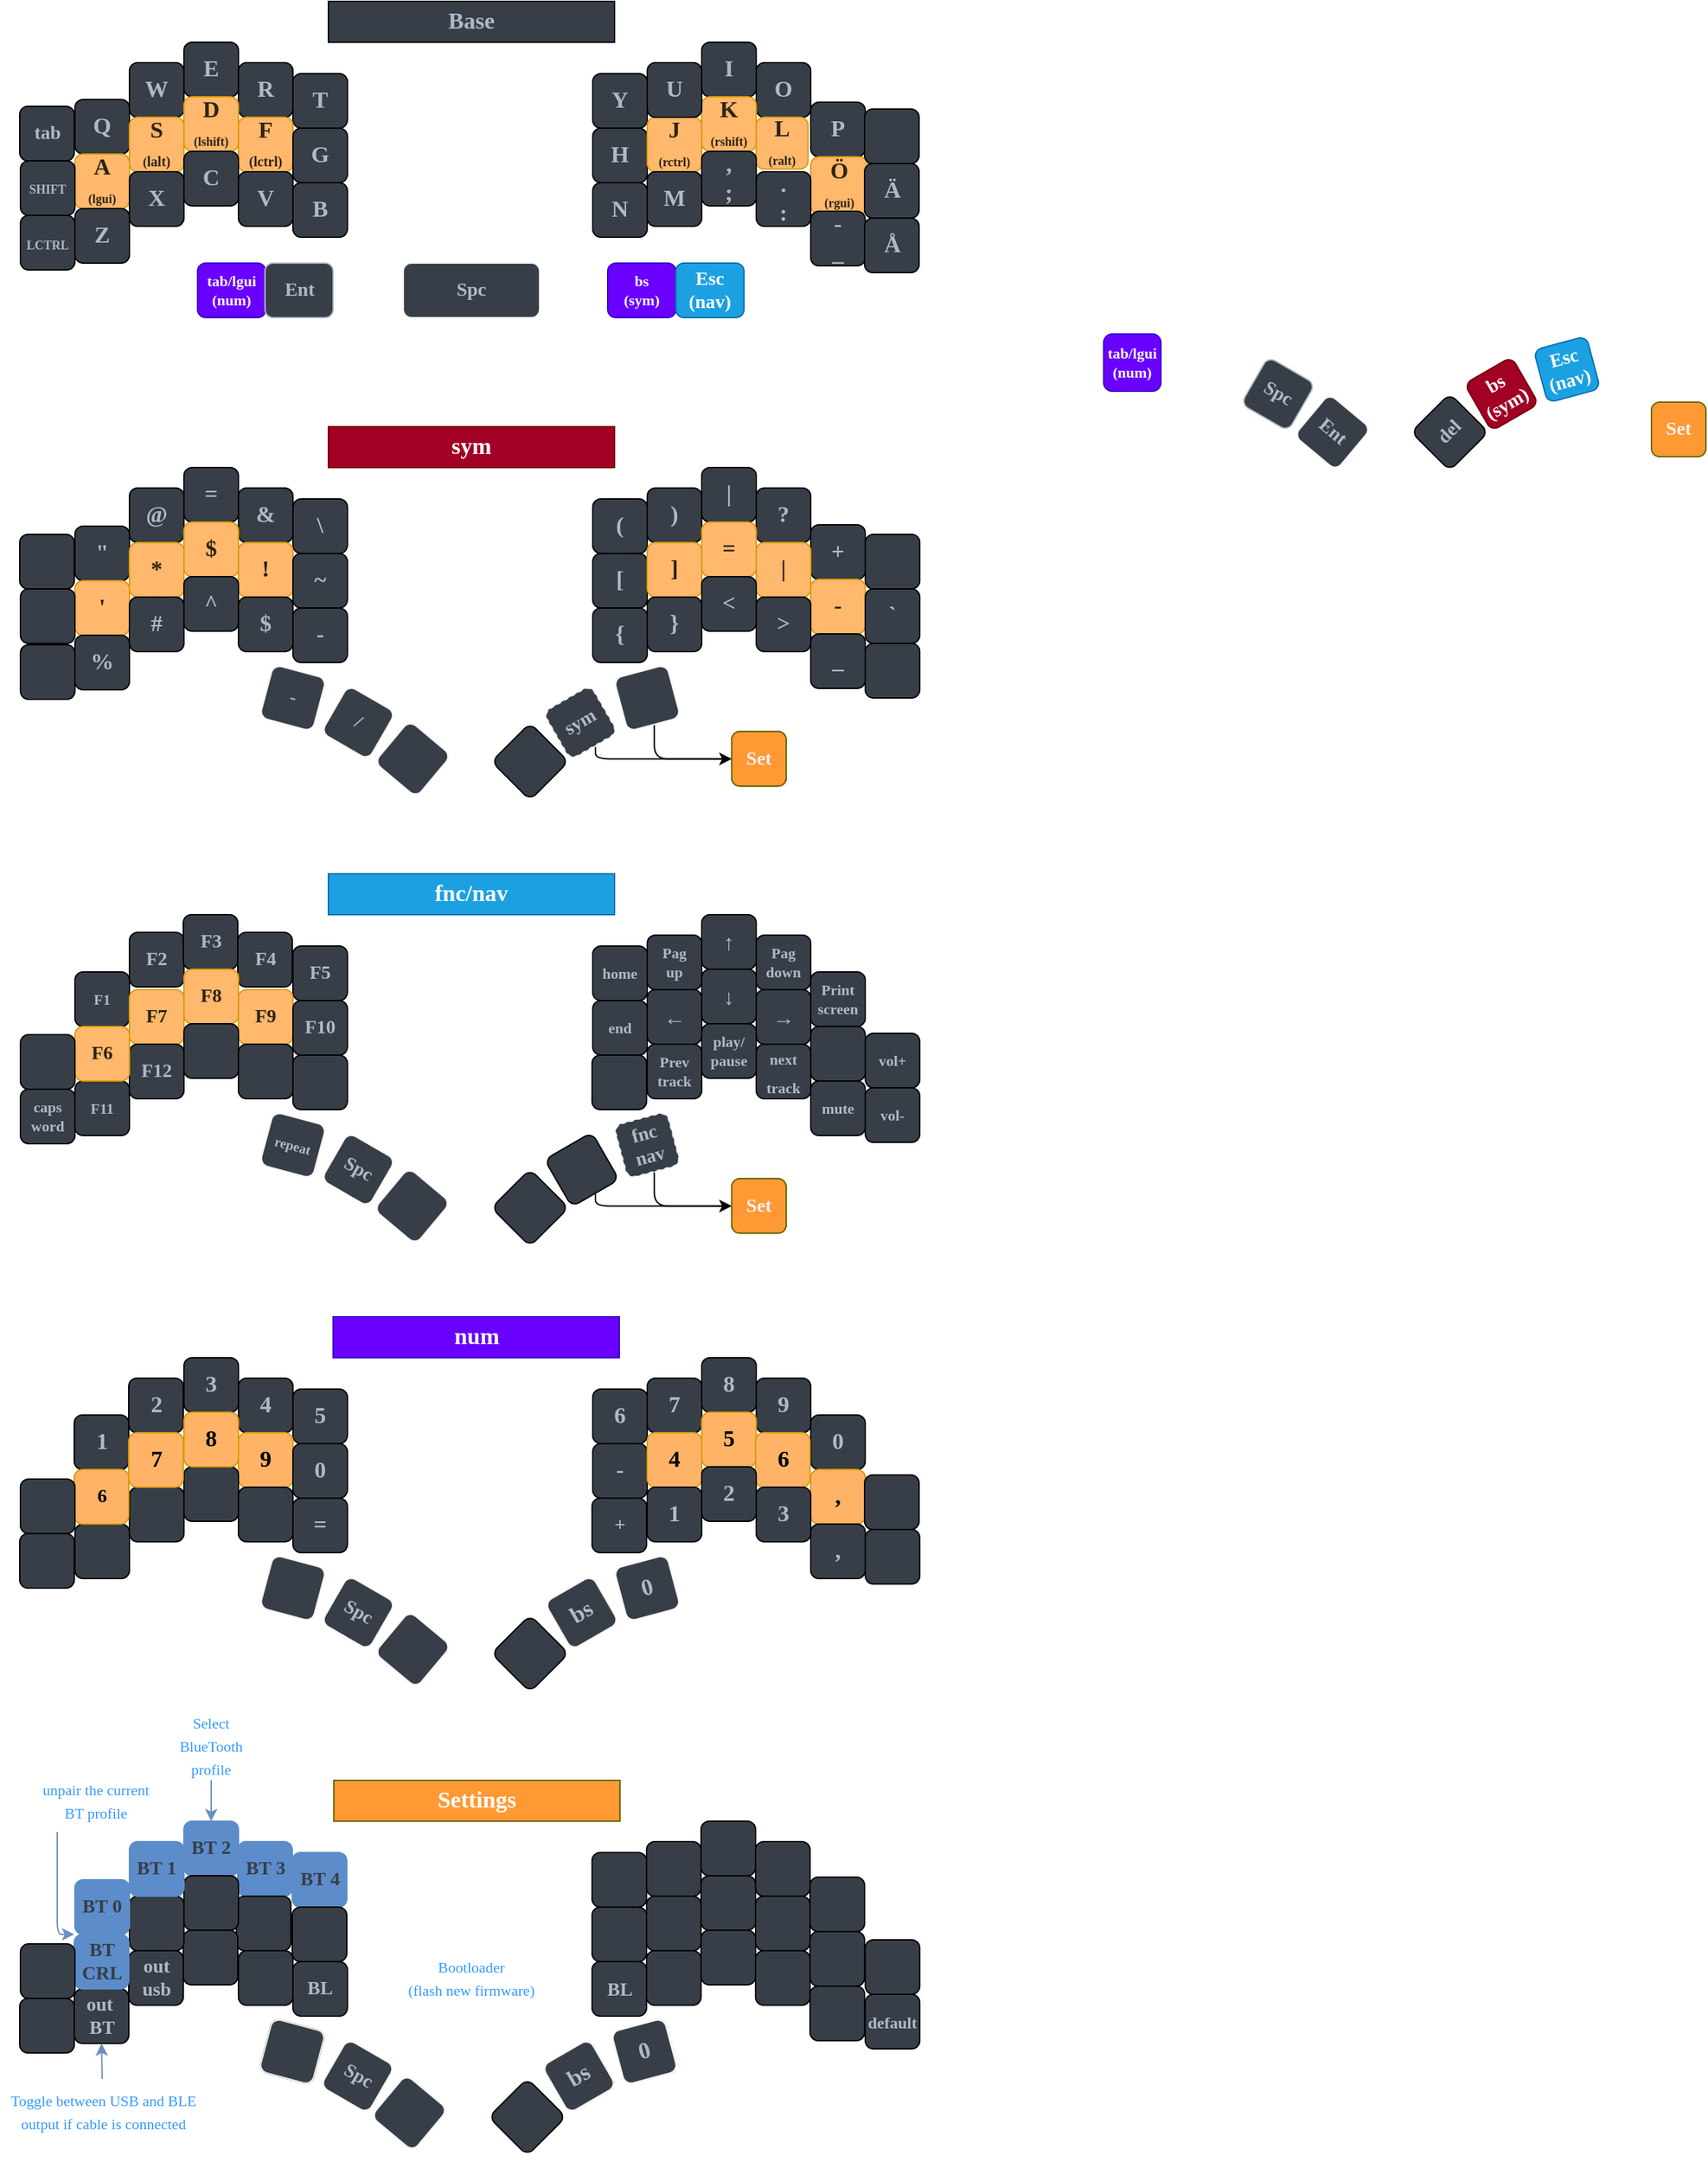 <mxfile version="24.3.0" type="github">
  <diagram name="brain" id="8trXX0aCvk92HbCPuqWa">
    <mxGraphModel dx="933" dy="549" grid="1" gridSize="10" guides="1" tooltips="1" connect="1" arrows="1" fold="1" page="1" pageScale="1" pageWidth="850" pageHeight="1100" math="0" shadow="0">
      <root>
        <mxCell id="0" />
        <mxCell id="1" parent="0" />
        <mxCell id="qkSMc_lfLPnd2LmG_SWH-1" value="Q" style="whiteSpace=wrap;html=1;aspect=fixed;fontSize=17;fontFamily=Verdana;fontStyle=1;fontColor=#AFB9C7;fillColor=#383E47;rounded=1;" vertex="1" parent="1">
          <mxGeometry x="95" y="112" width="40" height="40" as="geometry" />
        </mxCell>
        <mxCell id="qkSMc_lfLPnd2LmG_SWH-2" value="W" style="whiteSpace=wrap;html=1;aspect=fixed;fontSize=17;fontFamily=Verdana;fontStyle=1;fontColor=#AFB9C7;fillColor=#383E47;rounded=1;" vertex="1" parent="1">
          <mxGeometry x="135" y="85" width="40" height="40" as="geometry" />
        </mxCell>
        <mxCell id="qkSMc_lfLPnd2LmG_SWH-3" value="E" style="whiteSpace=wrap;html=1;aspect=fixed;fontSize=17;fontFamily=Verdana;fontStyle=1;fontColor=#AFB9C7;fillColor=#383E47;rounded=1;" vertex="1" parent="1">
          <mxGeometry x="175" y="70" width="40" height="40" as="geometry" />
        </mxCell>
        <mxCell id="qkSMc_lfLPnd2LmG_SWH-4" value="R" style="whiteSpace=wrap;html=1;aspect=fixed;fontSize=17;fontFamily=Verdana;fontStyle=1;fontColor=#AFB9C7;fillColor=#383E47;rounded=1;" vertex="1" parent="1">
          <mxGeometry x="215" y="85" width="40" height="40" as="geometry" />
        </mxCell>
        <mxCell id="qkSMc_lfLPnd2LmG_SWH-5" value="T" style="whiteSpace=wrap;html=1;aspect=fixed;fontSize=17;fontFamily=Verdana;fontStyle=1;fontColor=#AFB9C7;fillColor=#383E47;rounded=1;" vertex="1" parent="1">
          <mxGeometry x="255" y="93" width="40" height="40" as="geometry" />
        </mxCell>
        <mxCell id="qkSMc_lfLPnd2LmG_SWH-6" value="A&lt;br&gt;&lt;font style=&quot;font-size: 9px;&quot;&gt;(lgui)&lt;/font&gt;" style="whiteSpace=wrap;html=1;aspect=fixed;fontSize=17;fontFamily=Verdana;fontStyle=1;fontColor=#302316;fillColor=#FFB86C;rounded=1;strokeColor=#D79B00;" vertex="1" parent="1">
          <mxGeometry x="95" y="152" width="40" height="40" as="geometry" />
        </mxCell>
        <mxCell id="qkSMc_lfLPnd2LmG_SWH-7" value="&lt;div&gt;S&lt;/div&gt;&lt;font style=&quot;font-size: 9px;&quot;&gt;(&lt;/font&gt;&lt;font size=&quot;1&quot;&gt;lalt)&lt;/font&gt;" style="whiteSpace=wrap;html=1;aspect=fixed;fontSize=17;fontFamily=Verdana;fontStyle=1;fontColor=#302316;fillColor=#FFB86C;rounded=1;strokeColor=#D79B00;" vertex="1" parent="1">
          <mxGeometry x="135" y="125" width="40" height="40" as="geometry" />
        </mxCell>
        <mxCell id="qkSMc_lfLPnd2LmG_SWH-8" value="D&lt;br&gt;&lt;font style=&quot;font-size: 9px;&quot;&gt;(lshift)&lt;/font&gt;" style="whiteSpace=wrap;html=1;aspect=fixed;fontSize=17;fontFamily=Verdana;fontStyle=1;fontColor=#302316;fillColor=#FFB86C;rounded=1;strokeColor=#D79B00;" vertex="1" parent="1">
          <mxGeometry x="175" y="110" width="40" height="40" as="geometry" />
        </mxCell>
        <mxCell id="qkSMc_lfLPnd2LmG_SWH-9" value="F&lt;br&gt;&lt;div&gt;&lt;font size=&quot;1&quot;&gt;(lctrl)&lt;/font&gt;&lt;/div&gt;" style="whiteSpace=wrap;html=1;aspect=fixed;fontSize=17;fontFamily=Verdana;fontStyle=1;fontColor=#302316;fillColor=#FFB86C;rounded=1;strokeColor=#D79B00;" vertex="1" parent="1">
          <mxGeometry x="215" y="125" width="40" height="40" as="geometry" />
        </mxCell>
        <mxCell id="qkSMc_lfLPnd2LmG_SWH-10" value="G" style="whiteSpace=wrap;html=1;aspect=fixed;fontSize=17;fontFamily=Verdana;fontStyle=1;fontColor=#AFB9C7;fillColor=#383E47;rounded=1;" vertex="1" parent="1">
          <mxGeometry x="255" y="133" width="40" height="40" as="geometry" />
        </mxCell>
        <mxCell id="qkSMc_lfLPnd2LmG_SWH-11" value="Z" style="whiteSpace=wrap;html=1;aspect=fixed;fontSize=17;fontFamily=Verdana;fontStyle=1;fontColor=#AFB9C7;fillColor=#383E47;rounded=1;" vertex="1" parent="1">
          <mxGeometry x="95" y="192" width="40" height="40" as="geometry" />
        </mxCell>
        <mxCell id="qkSMc_lfLPnd2LmG_SWH-12" value="X" style="whiteSpace=wrap;html=1;aspect=fixed;fontSize=17;fontFamily=Verdana;fontStyle=1;fontColor=#AFB9C7;fillColor=#383E47;rounded=1;" vertex="1" parent="1">
          <mxGeometry x="135" y="165" width="40" height="40" as="geometry" />
        </mxCell>
        <mxCell id="qkSMc_lfLPnd2LmG_SWH-13" value="C" style="whiteSpace=wrap;html=1;aspect=fixed;fontSize=17;fontFamily=Verdana;fontStyle=1;fontColor=#AFB9C7;fillColor=#383E47;rounded=1;" vertex="1" parent="1">
          <mxGeometry x="175" y="150" width="40" height="40" as="geometry" />
        </mxCell>
        <mxCell id="qkSMc_lfLPnd2LmG_SWH-14" value="V" style="whiteSpace=wrap;html=1;aspect=fixed;fontSize=17;fontFamily=Verdana;fontStyle=1;fontColor=#AFB9C7;fillColor=#383E47;rounded=1;" vertex="1" parent="1">
          <mxGeometry x="215" y="165" width="40" height="40" as="geometry" />
        </mxCell>
        <mxCell id="qkSMc_lfLPnd2LmG_SWH-15" value="B" style="whiteSpace=wrap;html=1;aspect=fixed;fontSize=17;fontFamily=Verdana;fontStyle=1;fontColor=#AFB9C7;fillColor=#383E47;rounded=1;" vertex="1" parent="1">
          <mxGeometry x="255" y="173" width="40" height="40" as="geometry" />
        </mxCell>
        <mxCell id="qkSMc_lfLPnd2LmG_SWH-18" value="Y" style="whiteSpace=wrap;html=1;aspect=fixed;fontSize=17;fontFamily=Verdana;fontStyle=1;fontColor=#AFB9C7;fillColor=#383E47;rounded=1;" vertex="1" parent="1">
          <mxGeometry x="475" y="93" width="40" height="40" as="geometry" />
        </mxCell>
        <mxCell id="qkSMc_lfLPnd2LmG_SWH-19" value="I" style="whiteSpace=wrap;html=1;aspect=fixed;fontSize=17;fontFamily=Verdana;fontStyle=1;fontColor=#AFB9C7;fillColor=#383E47;rounded=1;" vertex="1" parent="1">
          <mxGeometry x="555" y="70" width="40" height="40" as="geometry" />
        </mxCell>
        <mxCell id="qkSMc_lfLPnd2LmG_SWH-20" value="O" style="whiteSpace=wrap;html=1;aspect=fixed;fontSize=17;fontFamily=Verdana;fontStyle=1;fontColor=#AFB9C7;fillColor=#383E47;rounded=1;" vertex="1" parent="1">
          <mxGeometry x="595" y="85" width="40" height="40" as="geometry" />
        </mxCell>
        <mxCell id="qkSMc_lfLPnd2LmG_SWH-21" value="P" style="whiteSpace=wrap;html=1;aspect=fixed;fontSize=17;fontFamily=Verdana;fontStyle=1;fontColor=#AFB9C7;fillColor=#383E47;rounded=1;" vertex="1" parent="1">
          <mxGeometry x="635" y="114" width="40" height="40" as="geometry" />
        </mxCell>
        <mxCell id="qkSMc_lfLPnd2LmG_SWH-22" value="H" style="whiteSpace=wrap;html=1;aspect=fixed;fontSize=17;fontFamily=Verdana;fontStyle=1;fontColor=#AFB9C7;fillColor=#383E47;rounded=1;" vertex="1" parent="1">
          <mxGeometry x="475" y="133" width="40" height="40" as="geometry" />
        </mxCell>
        <mxCell id="qkSMc_lfLPnd2LmG_SWH-23" value="J&lt;br&gt;&lt;font style=&quot;font-size: 9px;&quot;&gt;(rctrl)&lt;/font&gt;" style="whiteSpace=wrap;html=1;aspect=fixed;fontSize=17;fontFamily=Verdana;fontStyle=1;fontColor=#302316;fillColor=#FFB86C;rounded=1;strokeColor=#D79B00;" vertex="1" parent="1">
          <mxGeometry x="515" y="125" width="40" height="40" as="geometry" />
        </mxCell>
        <mxCell id="qkSMc_lfLPnd2LmG_SWH-24" value="K&lt;br&gt;&lt;font style=&quot;font-size: 9px;&quot;&gt;(rshift)&lt;/font&gt;" style="whiteSpace=wrap;html=1;aspect=fixed;fontSize=17;fontFamily=Verdana;fontStyle=1;fontColor=#302316;fillColor=#FFB86C;rounded=1;strokeColor=#D79B00;" vertex="1" parent="1">
          <mxGeometry x="555" y="110" width="40" height="40" as="geometry" />
        </mxCell>
        <mxCell id="qkSMc_lfLPnd2LmG_SWH-25" value="L&lt;br&gt;&lt;font style=&quot;font-size: 9px;&quot;&gt;(ralt)&lt;/font&gt;" style="whiteSpace=wrap;html=1;aspect=fixed;fontSize=17;fontFamily=Verdana;fontStyle=1;fontColor=#302316;fillColor=#FFB86C;rounded=1;strokeColor=#D79B00;" vertex="1" parent="1">
          <mxGeometry x="595" y="125" width="38" height="38" as="geometry" />
        </mxCell>
        <mxCell id="qkSMc_lfLPnd2LmG_SWH-26" value="Ö&lt;br&gt;&lt;font style=&quot;font-size: 9px;&quot;&gt;(rgui)&lt;/font&gt;" style="whiteSpace=wrap;html=1;aspect=fixed;fontSize=17;fontFamily=Verdana;fontStyle=1;fontColor=#302316;fillColor=#FFB86C;rounded=1;strokeColor=#D79B00;" vertex="1" parent="1">
          <mxGeometry x="635" y="154" width="42" height="42" as="geometry" />
        </mxCell>
        <mxCell id="qkSMc_lfLPnd2LmG_SWH-27" value="N" style="whiteSpace=wrap;html=1;aspect=fixed;fontSize=17;fontFamily=Verdana;fontStyle=1;fontColor=#AFB9C7;fillColor=#383E47;rounded=1;" vertex="1" parent="1">
          <mxGeometry x="475" y="173" width="40" height="40" as="geometry" />
        </mxCell>
        <mxCell id="qkSMc_lfLPnd2LmG_SWH-28" value="M" style="whiteSpace=wrap;html=1;aspect=fixed;fontSize=17;fontFamily=Verdana;fontStyle=1;fontColor=#AFB9C7;fillColor=#383E47;rounded=1;" vertex="1" parent="1">
          <mxGeometry x="515" y="165" width="40" height="40" as="geometry" />
        </mxCell>
        <mxCell id="qkSMc_lfLPnd2LmG_SWH-29" value="&lt;div&gt;,&lt;/div&gt;;" style="whiteSpace=wrap;html=1;aspect=fixed;fontSize=17;fontFamily=Verdana;fontStyle=1;fontColor=#AFB9C7;fillColor=#383E47;rounded=1;" vertex="1" parent="1">
          <mxGeometry x="555" y="150" width="40" height="40" as="geometry" />
        </mxCell>
        <mxCell id="qkSMc_lfLPnd2LmG_SWH-30" value="&lt;div&gt;.&lt;/div&gt;:" style="whiteSpace=wrap;html=1;aspect=fixed;fontSize=17;fontFamily=Verdana;fontStyle=1;fontColor=#AFB9C7;fillColor=#383E47;rounded=1;" vertex="1" parent="1">
          <mxGeometry x="595" y="165" width="40" height="40" as="geometry" />
        </mxCell>
        <mxCell id="qkSMc_lfLPnd2LmG_SWH-31" value="&lt;div&gt;-&lt;/div&gt;_" style="whiteSpace=wrap;html=1;aspect=fixed;fontSize=17;fontFamily=Verdana;fontStyle=1;fontColor=#AFB9C7;fillColor=#383E47;rounded=1;" vertex="1" parent="1">
          <mxGeometry x="635" y="194" width="40" height="40" as="geometry" />
        </mxCell>
        <mxCell id="qkSMc_lfLPnd2LmG_SWH-33" value="&lt;b&gt;Base&lt;/b&gt;" style="rounded=0;whiteSpace=wrap;html=1;fontFamily=Verdana;fontSize=17;fontColor=#AFB9C7;fillColor=#383E47;" vertex="1" parent="1">
          <mxGeometry x="281" y="40" width="210" height="30" as="geometry" />
        </mxCell>
        <mxCell id="qkSMc_lfLPnd2LmG_SWH-34" value="&quot;" style="whiteSpace=wrap;html=1;aspect=fixed;fontSize=17;fontFamily=Verdana;fontStyle=1;fontColor=#AFB9C7;fillColor=#383E47;rounded=1;strokeColor=default;" vertex="1" parent="1">
          <mxGeometry x="95" y="425" width="40" height="40" as="geometry" />
        </mxCell>
        <mxCell id="qkSMc_lfLPnd2LmG_SWH-35" value="@" style="whiteSpace=wrap;html=1;aspect=fixed;fontSize=17;fontFamily=Verdana;fontStyle=1;fontColor=#AFB9C7;fillColor=#383E47;rounded=1;" vertex="1" parent="1">
          <mxGeometry x="135" y="397" width="40" height="40" as="geometry" />
        </mxCell>
        <mxCell id="qkSMc_lfLPnd2LmG_SWH-36" value="=" style="whiteSpace=wrap;html=1;aspect=fixed;fontSize=17;fontFamily=Verdana;fontStyle=1;fontColor=#AFB9C7;fillColor=#383E47;rounded=1;" vertex="1" parent="1">
          <mxGeometry x="175" y="382" width="40" height="40" as="geometry" />
        </mxCell>
        <mxCell id="qkSMc_lfLPnd2LmG_SWH-37" value="&amp;amp;" style="whiteSpace=wrap;html=1;aspect=fixed;fontSize=17;fontFamily=Verdana;fontStyle=1;fontColor=#AFB9C7;fillColor=#383E47;rounded=1;" vertex="1" parent="1">
          <mxGeometry x="215" y="397" width="40" height="40" as="geometry" />
        </mxCell>
        <mxCell id="qkSMc_lfLPnd2LmG_SWH-38" value="\" style="whiteSpace=wrap;html=1;aspect=fixed;fontSize=17;fontFamily=Verdana;fontStyle=1;fontColor=#AFB9C7;fillColor=#383E47;rounded=1;" vertex="1" parent="1">
          <mxGeometry x="255" y="405" width="40" height="40" as="geometry" />
        </mxCell>
        <mxCell id="qkSMc_lfLPnd2LmG_SWH-39" value="&#39;" style="whiteSpace=wrap;html=1;aspect=fixed;fontSize=17;fontFamily=Verdana;fontStyle=1;fontColor=#302316;fillColor=#FFB86C;rounded=1;strokeColor=#D79B00;" vertex="1" parent="1">
          <mxGeometry x="95" y="465" width="40" height="40" as="geometry" />
        </mxCell>
        <mxCell id="qkSMc_lfLPnd2LmG_SWH-40" value="*" style="whiteSpace=wrap;html=1;aspect=fixed;fontSize=17;fontFamily=Verdana;fontStyle=1;fontColor=#302316;fillColor=#FFB86C;rounded=1;strokeColor=#D79B00;" vertex="1" parent="1">
          <mxGeometry x="135" y="437" width="40" height="40" as="geometry" />
        </mxCell>
        <mxCell id="qkSMc_lfLPnd2LmG_SWH-41" value="$" style="whiteSpace=wrap;html=1;aspect=fixed;fontSize=17;fontFamily=Verdana;fontStyle=1;fontColor=#302316;fillColor=#FFB86C;rounded=1;strokeColor=#D79B00;" vertex="1" parent="1">
          <mxGeometry x="175" y="422" width="40" height="40" as="geometry" />
        </mxCell>
        <mxCell id="qkSMc_lfLPnd2LmG_SWH-42" value="!" style="whiteSpace=wrap;html=1;aspect=fixed;fontSize=17;fontFamily=Verdana;fontStyle=1;fontColor=#302316;fillColor=#FFB86C;rounded=1;strokeColor=#D79B00;" vertex="1" parent="1">
          <mxGeometry x="215" y="437" width="40" height="40" as="geometry" />
        </mxCell>
        <mxCell id="qkSMc_lfLPnd2LmG_SWH-43" value="~" style="whiteSpace=wrap;html=1;aspect=fixed;fontSize=17;fontFamily=Verdana;fontStyle=1;fontColor=#AFB9C7;fillColor=#383E47;rounded=1;" vertex="1" parent="1">
          <mxGeometry x="255" y="445" width="40" height="40" as="geometry" />
        </mxCell>
        <mxCell id="qkSMc_lfLPnd2LmG_SWH-44" value="%" style="whiteSpace=wrap;html=1;aspect=fixed;fontSize=17;fontFamily=Verdana;fontStyle=1;fontColor=#AFB9C7;fillColor=#383E47;rounded=1;" vertex="1" parent="1">
          <mxGeometry x="95" y="505" width="40" height="40" as="geometry" />
        </mxCell>
        <mxCell id="qkSMc_lfLPnd2LmG_SWH-45" value="#" style="whiteSpace=wrap;html=1;aspect=fixed;fontSize=17;fontFamily=Verdana;fontStyle=1;fontColor=#AFB9C7;fillColor=#383E47;rounded=1;" vertex="1" parent="1">
          <mxGeometry x="135" y="477" width="40" height="40" as="geometry" />
        </mxCell>
        <mxCell id="qkSMc_lfLPnd2LmG_SWH-46" value="^" style="whiteSpace=wrap;html=1;aspect=fixed;fontSize=17;fontFamily=Verdana;fontStyle=1;fontColor=#AFB9C7;fillColor=#383E47;rounded=1;" vertex="1" parent="1">
          <mxGeometry x="175" y="462" width="40" height="40" as="geometry" />
        </mxCell>
        <mxCell id="qkSMc_lfLPnd2LmG_SWH-47" value="$" style="whiteSpace=wrap;html=1;aspect=fixed;fontSize=17;fontFamily=Verdana;fontStyle=1;fontColor=#AFB9C7;fillColor=#383E47;rounded=1;" vertex="1" parent="1">
          <mxGeometry x="215" y="477" width="40" height="40" as="geometry" />
        </mxCell>
        <mxCell id="qkSMc_lfLPnd2LmG_SWH-48" value="-" style="whiteSpace=wrap;html=1;aspect=fixed;fontSize=17;fontFamily=Verdana;fontStyle=1;fontColor=#AFB9C7;fillColor=#383E47;rounded=1;" vertex="1" parent="1">
          <mxGeometry x="255" y="485" width="40" height="40" as="geometry" />
        </mxCell>
        <mxCell id="qkSMc_lfLPnd2LmG_SWH-49" value="&lt;font color=&quot;#afb9c7&quot;&gt;-&lt;/font&gt;" style="whiteSpace=wrap;html=1;aspect=fixed;rotation=15;fontSize=14;fontFamily=Verdana;fontStyle=1;fontColor=#ffffff;fillColor=#383E47;strokeColor=#F0F0F0;rounded=1;" vertex="1" parent="1">
          <mxGeometry x="235" y="531" width="40" height="40" as="geometry" />
        </mxCell>
        <mxCell id="qkSMc_lfLPnd2LmG_SWH-50" value="(" style="whiteSpace=wrap;html=1;aspect=fixed;fontSize=17;fontFamily=Verdana;fontStyle=1;fontColor=#AFB9C7;fillColor=#383E47;rounded=1;" vertex="1" parent="1">
          <mxGeometry x="475" y="405" width="40" height="40" as="geometry" />
        </mxCell>
        <mxCell id="qkSMc_lfLPnd2LmG_SWH-51" value=")" style="whiteSpace=wrap;html=1;aspect=fixed;fontSize=17;fontFamily=Verdana;fontStyle=1;fontColor=#AFB9C7;fillColor=#383E47;rounded=1;" vertex="1" parent="1">
          <mxGeometry x="515" y="397" width="40" height="40" as="geometry" />
        </mxCell>
        <mxCell id="qkSMc_lfLPnd2LmG_SWH-52" value="|" style="whiteSpace=wrap;html=1;aspect=fixed;fontSize=17;fontFamily=Verdana;fontStyle=1;fontColor=#AFB9C7;fillColor=#383E47;rounded=1;" vertex="1" parent="1">
          <mxGeometry x="555" y="382" width="40" height="40" as="geometry" />
        </mxCell>
        <mxCell id="qkSMc_lfLPnd2LmG_SWH-53" value="?" style="whiteSpace=wrap;html=1;aspect=fixed;fontSize=17;fontFamily=Verdana;fontStyle=1;fontColor=#AFB9C7;fillColor=#383E47;rounded=1;" vertex="1" parent="1">
          <mxGeometry x="595" y="397" width="40" height="40" as="geometry" />
        </mxCell>
        <mxCell id="qkSMc_lfLPnd2LmG_SWH-54" value="+" style="whiteSpace=wrap;html=1;aspect=fixed;fontSize=17;fontFamily=Verdana;fontStyle=1;fontColor=#AFB9C7;fillColor=#383E47;rounded=1;" vertex="1" parent="1">
          <mxGeometry x="635" y="424" width="40" height="40" as="geometry" />
        </mxCell>
        <mxCell id="qkSMc_lfLPnd2LmG_SWH-55" value="[" style="whiteSpace=wrap;html=1;aspect=fixed;fontSize=17;fontFamily=Verdana;fontStyle=1;fontColor=#AFB9C7;fillColor=#383E47;rounded=1;" vertex="1" parent="1">
          <mxGeometry x="475" y="445" width="40" height="40" as="geometry" />
        </mxCell>
        <mxCell id="qkSMc_lfLPnd2LmG_SWH-56" value="]" style="whiteSpace=wrap;html=1;aspect=fixed;fontSize=17;fontFamily=Verdana;fontStyle=1;fontColor=#302316;fillColor=#FFB86C;rounded=1;strokeColor=#D79B00;" vertex="1" parent="1">
          <mxGeometry x="515" y="437" width="40" height="40" as="geometry" />
        </mxCell>
        <mxCell id="qkSMc_lfLPnd2LmG_SWH-57" value="=" style="whiteSpace=wrap;html=1;aspect=fixed;fontSize=17;fontFamily=Verdana;fontStyle=1;fontColor=#302316;fillColor=#FFB86C;rounded=1;strokeColor=#D79B00;" vertex="1" parent="1">
          <mxGeometry x="555" y="422" width="40" height="40" as="geometry" />
        </mxCell>
        <mxCell id="qkSMc_lfLPnd2LmG_SWH-58" value="|" style="whiteSpace=wrap;html=1;aspect=fixed;fontSize=17;fontFamily=Verdana;fontStyle=1;fontColor=#302316;fillColor=#FFB86C;rounded=1;strokeColor=#D79B00;" vertex="1" parent="1">
          <mxGeometry x="595" y="437" width="40" height="40" as="geometry" />
        </mxCell>
        <mxCell id="qkSMc_lfLPnd2LmG_SWH-59" value="-" style="whiteSpace=wrap;html=1;aspect=fixed;fontSize=17;fontFamily=Verdana;fontStyle=1;fontColor=#302316;fillColor=#FFB86C;rounded=1;strokeColor=#D79B00;" vertex="1" parent="1">
          <mxGeometry x="635" y="464" width="40" height="40" as="geometry" />
        </mxCell>
        <mxCell id="qkSMc_lfLPnd2LmG_SWH-60" value="{" style="whiteSpace=wrap;html=1;aspect=fixed;fontSize=17;fontFamily=Verdana;fontStyle=1;fontColor=#AFB9C7;fillColor=#383E47;rounded=1;" vertex="1" parent="1">
          <mxGeometry x="475" y="485" width="40" height="40" as="geometry" />
        </mxCell>
        <mxCell id="qkSMc_lfLPnd2LmG_SWH-61" value="}" style="whiteSpace=wrap;html=1;aspect=fixed;fontSize=17;fontFamily=Verdana;fontStyle=1;fontColor=#AFB9C7;fillColor=#383E47;rounded=1;" vertex="1" parent="1">
          <mxGeometry x="515" y="477" width="40" height="40" as="geometry" />
        </mxCell>
        <mxCell id="qkSMc_lfLPnd2LmG_SWH-62" value="&amp;lt;" style="whiteSpace=wrap;html=1;aspect=fixed;fontSize=17;fontFamily=Verdana;fontStyle=1;fontColor=#AFB9C7;fillColor=#383E47;rounded=1;" vertex="1" parent="1">
          <mxGeometry x="555" y="462" width="40" height="40" as="geometry" />
        </mxCell>
        <mxCell id="qkSMc_lfLPnd2LmG_SWH-63" value="&amp;gt;" style="whiteSpace=wrap;html=1;aspect=fixed;fontSize=17;fontFamily=Verdana;fontStyle=1;fontColor=#AFB9C7;fillColor=#383E47;rounded=1;" vertex="1" parent="1">
          <mxGeometry x="595" y="477" width="40" height="40" as="geometry" />
        </mxCell>
        <mxCell id="qkSMc_lfLPnd2LmG_SWH-64" value="_" style="whiteSpace=wrap;html=1;aspect=fixed;fontSize=17;fontFamily=Verdana;fontStyle=1;fontColor=#AFB9C7;fillColor=#383E47;rounded=1;" vertex="1" parent="1">
          <mxGeometry x="635" y="504" width="40" height="40" as="geometry" />
        </mxCell>
        <mxCell id="qkSMc_lfLPnd2LmG_SWH-65" value="&lt;font color=&quot;#ffffff&quot; style=&quot;font-size: 14px;&quot;&gt;&lt;br style=&quot;font-size: 14px;&quot;&gt;&lt;/font&gt;" style="whiteSpace=wrap;html=1;aspect=fixed;rotation=-15;fontSize=14;fontFamily=Verdana;fontStyle=1;fontColor=#333333;fillColor=#383E47;strokeColor=#F0F0F0;shadow=0;sketch=0;rounded=1;glass=0;labelBackgroundColor=none;" vertex="1" parent="1">
          <mxGeometry x="495" y="531" width="40" height="40" as="geometry" />
        </mxCell>
        <mxCell id="qkSMc_lfLPnd2LmG_SWH-66" value="&lt;b&gt;fnc/nav&lt;/b&gt;" style="rounded=0;whiteSpace=wrap;html=1;fontFamily=Verdana;fontSize=17;fillColor=#1ba1e2;strokeColor=#006EAF;fontStyle=0;fontColor=#ffffff;" vertex="1" parent="1">
          <mxGeometry x="281" y="680" width="210" height="30" as="geometry" />
        </mxCell>
        <mxCell id="qkSMc_lfLPnd2LmG_SWH-67" value="F1" style="whiteSpace=wrap;html=1;aspect=fixed;fontSize=11;fontFamily=Verdana;fontStyle=1;fontColor=#AFB9C7;fillColor=#383E47;rounded=1;" vertex="1" parent="1">
          <mxGeometry x="95" y="752" width="40" height="40" as="geometry" />
        </mxCell>
        <mxCell id="qkSMc_lfLPnd2LmG_SWH-68" value="F5" style="whiteSpace=wrap;html=1;aspect=fixed;fontSize=14;fontFamily=Verdana;fontStyle=1;fontColor=#AFB9C7;fillColor=#383E47;rounded=1;" vertex="1" parent="1">
          <mxGeometry x="255" y="733" width="40" height="40" as="geometry" />
        </mxCell>
        <mxCell id="qkSMc_lfLPnd2LmG_SWH-69" value="F2" style="whiteSpace=wrap;html=1;aspect=fixed;fontSize=14;fontFamily=Verdana;fontStyle=1;fontColor=#AFB9C7;fillColor=#383E47;rounded=1;" vertex="1" parent="1">
          <mxGeometry x="135" y="723" width="40" height="40" as="geometry" />
        </mxCell>
        <mxCell id="qkSMc_lfLPnd2LmG_SWH-70" value="F3" style="whiteSpace=wrap;html=1;aspect=fixed;fontSize=14;fontFamily=Verdana;fontStyle=1;fontColor=#AFB9C7;fillColor=#383E47;rounded=1;" vertex="1" parent="1">
          <mxGeometry x="174.5" y="710" width="40" height="40" as="geometry" />
        </mxCell>
        <mxCell id="qkSMc_lfLPnd2LmG_SWH-71" value="F4" style="whiteSpace=wrap;html=1;aspect=fixed;fontSize=14;fontFamily=Verdana;fontStyle=1;fontColor=#AFB9C7;fillColor=#383E47;rounded=1;" vertex="1" parent="1">
          <mxGeometry x="214.5" y="723" width="40" height="40" as="geometry" />
        </mxCell>
        <mxCell id="qkSMc_lfLPnd2LmG_SWH-72" value="F7" style="whiteSpace=wrap;html=1;aspect=fixed;fontSize=14;fontFamily=Verdana;fontStyle=1;fontColor=#302316;fillColor=#FFB86C;rounded=1;strokeColor=#D79B00;" vertex="1" parent="1">
          <mxGeometry x="135" y="765" width="40" height="40" as="geometry" />
        </mxCell>
        <mxCell id="qkSMc_lfLPnd2LmG_SWH-73" value="F8" style="whiteSpace=wrap;html=1;aspect=fixed;fontSize=14;fontFamily=Verdana;fontStyle=1;fontColor=#302316;fillColor=#FFB86C;rounded=1;strokeColor=#D79B00;" vertex="1" parent="1">
          <mxGeometry x="175" y="750" width="40" height="40" as="geometry" />
        </mxCell>
        <mxCell id="qkSMc_lfLPnd2LmG_SWH-74" value="F9" style="whiteSpace=wrap;html=1;aspect=fixed;fontSize=14;fontFamily=Verdana;fontStyle=1;fontColor=#302316;fillColor=#FFB86C;rounded=1;strokeColor=#D79B00;" vertex="1" parent="1">
          <mxGeometry x="215" y="765" width="40" height="40" as="geometry" />
        </mxCell>
        <mxCell id="qkSMc_lfLPnd2LmG_SWH-75" value="F10" style="whiteSpace=wrap;html=1;aspect=fixed;fontSize=14;fontFamily=Verdana;fontStyle=1;fontColor=#AFB9C7;fillColor=#383E47;rounded=1;" vertex="1" parent="1">
          <mxGeometry x="255" y="773" width="40" height="40" as="geometry" />
        </mxCell>
        <mxCell id="qkSMc_lfLPnd2LmG_SWH-76" value="F11" style="whiteSpace=wrap;html=1;aspect=fixed;fontSize=11;fontFamily=Verdana;fontStyle=1;fontColor=#AFB9C7;fillColor=#383E47;rounded=1;" vertex="1" parent="1">
          <mxGeometry x="95" y="832" width="40" height="40" as="geometry" />
        </mxCell>
        <mxCell id="qkSMc_lfLPnd2LmG_SWH-77" value="F12" style="whiteSpace=wrap;html=1;aspect=fixed;fontSize=14;fontFamily=Verdana;fontStyle=1;fontColor=#AFB9C7;fillColor=#383E47;rounded=1;" vertex="1" parent="1">
          <mxGeometry x="135" y="805" width="40" height="40" as="geometry" />
        </mxCell>
        <mxCell id="qkSMc_lfLPnd2LmG_SWH-78" value="" style="whiteSpace=wrap;html=1;aspect=fixed;fontSize=14;fontFamily=Verdana;fontStyle=1;fontColor=#AFB9C7;fillColor=#383E47;rounded=1;" vertex="1" parent="1">
          <mxGeometry x="175" y="790" width="40" height="40" as="geometry" />
        </mxCell>
        <mxCell id="qkSMc_lfLPnd2LmG_SWH-79" value="" style="whiteSpace=wrap;html=1;aspect=fixed;fontSize=14;fontFamily=Verdana;fontStyle=1;fontColor=#AFB9C7;fillColor=#383E47;rounded=1;" vertex="1" parent="1">
          <mxGeometry x="215" y="805" width="40" height="40" as="geometry" />
        </mxCell>
        <mxCell id="qkSMc_lfLPnd2LmG_SWH-80" value="" style="whiteSpace=wrap;html=1;aspect=fixed;fontSize=14;fontFamily=Verdana;fontStyle=1;fontColor=#AFB9C7;fillColor=#383E47;rounded=1;" vertex="1" parent="1">
          <mxGeometry x="255" y="813" width="40" height="40" as="geometry" />
        </mxCell>
        <mxCell id="qkSMc_lfLPnd2LmG_SWH-81" value="&lt;div&gt;&lt;font&gt;Spc&lt;/font&gt;&lt;/div&gt;&lt;div&gt;&lt;span style=&quot;font-family: &amp;quot;segoe ui emoji&amp;quot;, &amp;quot;apple color emoji&amp;quot;, &amp;quot;noto color emoji&amp;quot;; font-size: 14px;&quot;&gt;&lt;/span&gt;&lt;/div&gt;&lt;div&gt;&lt;span style=&quot;font-family: &amp;quot;segoe ui emoji&amp;quot;, &amp;quot;apple color emoji&amp;quot;, &amp;quot;noto color emoji&amp;quot;; font-size: 14px;&quot;&gt;&lt;/span&gt;&lt;/div&gt;" style="whiteSpace=wrap;html=1;aspect=fixed;rotation=30;fontSize=14;fontFamily=Verdana;fontStyle=1;fontColor=#AFB9C7;fillColor=#383E47;rounded=1;strokeColor=#F0F0F0;" vertex="1" parent="1">
          <mxGeometry x="283" y="877" width="40" height="40" as="geometry" />
        </mxCell>
        <mxCell id="qkSMc_lfLPnd2LmG_SWH-82" value="home" style="whiteSpace=wrap;html=1;aspect=fixed;fontSize=11;fontFamily=Verdana;fontStyle=1;fontColor=#AFB9C7;fillColor=#383E47;rounded=1;" vertex="1" parent="1">
          <mxGeometry x="475" y="733" width="40" height="40" as="geometry" />
        </mxCell>
        <mxCell id="qkSMc_lfLPnd2LmG_SWH-83" value="Pag&lt;br&gt;up" style="whiteSpace=wrap;html=1;aspect=fixed;fontSize=11;fontFamily=Verdana;fontStyle=1;fontColor=#AFB9C7;fillColor=#383E47;rounded=1;" vertex="1" parent="1">
          <mxGeometry x="515" y="725" width="40" height="40" as="geometry" />
        </mxCell>
        <mxCell id="qkSMc_lfLPnd2LmG_SWH-84" value="&lt;span style=&quot;font-family: &amp;quot;segoe ui emoji&amp;quot;, &amp;quot;apple color emoji&amp;quot;, &amp;quot;noto color emoji&amp;quot;; font-size: 16px;&quot;&gt;↑&lt;/span&gt;" style="whiteSpace=wrap;html=1;aspect=fixed;fontSize=16;fontFamily=Verdana;fontStyle=1;fontColor=#AFB9C7;fillColor=#383E47;rounded=1;" vertex="1" parent="1">
          <mxGeometry x="555" y="710" width="40" height="40" as="geometry" />
        </mxCell>
        <mxCell id="qkSMc_lfLPnd2LmG_SWH-85" value="Pag&lt;br&gt;down" style="whiteSpace=wrap;html=1;aspect=fixed;fontSize=11;fontFamily=Verdana;fontStyle=1;fontColor=#AFB9C7;fillColor=#383E47;rounded=1;" vertex="1" parent="1">
          <mxGeometry x="595" y="725" width="40" height="40" as="geometry" />
        </mxCell>
        <mxCell id="qkSMc_lfLPnd2LmG_SWH-86" value="&lt;div&gt;Print&lt;/div&gt;&lt;div&gt;screen&lt;br&gt;&lt;/div&gt;" style="whiteSpace=wrap;html=1;aspect=fixed;fontSize=11;fontFamily=Verdana;fontStyle=1;fontColor=#AFB9C7;fillColor=#383E47;rounded=1;" vertex="1" parent="1">
          <mxGeometry x="635" y="752" width="40" height="40" as="geometry" />
        </mxCell>
        <mxCell id="qkSMc_lfLPnd2LmG_SWH-87" value="end" style="whiteSpace=wrap;html=1;aspect=fixed;fontSize=11;fontFamily=Verdana;fontStyle=1;fontColor=#AFB9C7;fillColor=#383E47;rounded=1;" vertex="1" parent="1">
          <mxGeometry x="475" y="773" width="40" height="40" as="geometry" />
        </mxCell>
        <mxCell id="qkSMc_lfLPnd2LmG_SWH-88" value="&lt;span style=&quot;font-family: &amp;quot;segoe ui emoji&amp;quot;, &amp;quot;apple color emoji&amp;quot;, &amp;quot;noto color emoji&amp;quot;; font-size: 16px;&quot;&gt;←&lt;/span&gt;" style="whiteSpace=wrap;html=1;aspect=fixed;fontSize=16;fontFamily=Verdana;fontStyle=1;fontColor=#AFB9C7;fillColor=#383E47;rounded=1;" vertex="1" parent="1">
          <mxGeometry x="515" y="765" width="40" height="40" as="geometry" />
        </mxCell>
        <mxCell id="qkSMc_lfLPnd2LmG_SWH-89" value="&lt;span style=&quot;font-family: &amp;quot;segoe ui emoji&amp;quot;, &amp;quot;apple color emoji&amp;quot;, &amp;quot;noto color emoji&amp;quot;; font-size: 16px;&quot;&gt;↓&lt;/span&gt;" style="whiteSpace=wrap;html=1;aspect=fixed;fontSize=16;fontFamily=Verdana;fontStyle=1;fontColor=#AFB9C7;fillColor=#383E47;rounded=1;" vertex="1" parent="1">
          <mxGeometry x="555" y="750" width="40" height="40" as="geometry" />
        </mxCell>
        <mxCell id="qkSMc_lfLPnd2LmG_SWH-90" value="&lt;span style=&quot;font-family: &amp;quot;segoe ui emoji&amp;quot;, &amp;quot;apple color emoji&amp;quot;, &amp;quot;noto color emoji&amp;quot;; font-size: 16px;&quot;&gt;→&lt;/span&gt;" style="whiteSpace=wrap;html=1;aspect=fixed;fontSize=16;fontFamily=Verdana;fontStyle=1;fontColor=#AFB9C7;fillColor=#383E47;rounded=1;" vertex="1" parent="1">
          <mxGeometry x="595" y="765" width="40" height="40" as="geometry" />
        </mxCell>
        <mxCell id="qkSMc_lfLPnd2LmG_SWH-91" value="" style="whiteSpace=wrap;html=1;aspect=fixed;fontSize=11;fontFamily=Verdana;fontStyle=1;fontColor=#AFB9C7;fillColor=#383E47;rounded=1;" vertex="1" parent="1">
          <mxGeometry x="635" y="792" width="40" height="40" as="geometry" />
        </mxCell>
        <mxCell id="qkSMc_lfLPnd2LmG_SWH-92" value="" style="whiteSpace=wrap;html=1;aspect=fixed;fontSize=17;fontFamily=Verdana;fontStyle=1;fontColor=#AFB9C7;fillColor=#383E47;rounded=1;" vertex="1" parent="1">
          <mxGeometry x="474.5" y="813" width="40" height="40" as="geometry" />
        </mxCell>
        <mxCell id="qkSMc_lfLPnd2LmG_SWH-93" value="Prev&lt;br&gt;track" style="whiteSpace=wrap;html=1;aspect=fixed;fontSize=11;fontFamily=Verdana;fontStyle=1;fontColor=#AFB9C7;fillColor=#383E47;rounded=1;" vertex="1" parent="1">
          <mxGeometry x="515" y="805" width="40" height="40" as="geometry" />
        </mxCell>
        <mxCell id="qkSMc_lfLPnd2LmG_SWH-94" value="play/&lt;br style=&quot;font-size: 11px;&quot;&gt;&lt;span style=&quot;font-size: 11px;&quot;&gt;pause&lt;/span&gt;" style="whiteSpace=wrap;html=1;aspect=fixed;fontSize=11;fontFamily=Verdana;fontStyle=1;fontColor=#AFB9C7;fillColor=#383E47;rounded=1;" vertex="1" parent="1">
          <mxGeometry x="555" y="790" width="40" height="40" as="geometry" />
        </mxCell>
        <mxCell id="qkSMc_lfLPnd2LmG_SWH-95" value="&lt;font style=&quot;font-size: 11px;&quot;&gt;next&lt;br&gt;track&lt;/font&gt;" style="whiteSpace=wrap;html=1;aspect=fixed;fontSize=17;fontFamily=Verdana;fontStyle=1;fontColor=#AFB9C7;fillColor=#383E47;rounded=1;" vertex="1" parent="1">
          <mxGeometry x="595" y="805" width="40" height="40" as="geometry" />
        </mxCell>
        <mxCell id="qkSMc_lfLPnd2LmG_SWH-96" value="mute" style="whiteSpace=wrap;html=1;aspect=fixed;fontSize=11;fontFamily=Verdana;fontStyle=1;fontColor=#AFB9C7;fillColor=#383E47;rounded=1;" vertex="1" parent="1">
          <mxGeometry x="635" y="832" width="40" height="40" as="geometry" />
        </mxCell>
        <mxCell id="qkSMc_lfLPnd2LmG_SWH-97" value="" style="whiteSpace=wrap;html=1;aspect=fixed;rotation=-30;fontSize=17;fontFamily=Verdana;fontStyle=1;fontColor=#AFB9C7;fillColor=#383E47;rounded=1;strokeColor=default;" vertex="1" parent="1">
          <mxGeometry x="447" y="877" width="40" height="40" as="geometry" />
        </mxCell>
        <mxCell id="qkSMc_lfLPnd2LmG_SWH-98" value="fnc&lt;br style=&quot;font-size: 14px;&quot;&gt;nav" style="whiteSpace=wrap;html=1;aspect=fixed;rotation=-15;fontSize=14;fontFamily=Verdana;fontStyle=1;fontColor=#AFB9C7;fillColor=#383E47;strokeColor=#F0F0F0;rounded=1;dashed=1;" vertex="1" parent="1">
          <mxGeometry x="495" y="859" width="40" height="40" as="geometry" />
        </mxCell>
        <mxCell id="qkSMc_lfLPnd2LmG_SWH-99" value="sym" style="rounded=0;whiteSpace=wrap;html=1;fontFamily=Verdana;fontSize=17;fontStyle=1;fillColor=#a20025;strokeColor=#6F0000;fontColor=#ffffff;" vertex="1" parent="1">
          <mxGeometry x="281" y="352" width="210" height="30" as="geometry" />
        </mxCell>
        <mxCell id="qkSMc_lfLPnd2LmG_SWH-100" style="edgeStyle=orthogonalEdgeStyle;rounded=1;orthogonalLoop=1;jettySize=auto;html=1;exitX=0.5;exitY=1;exitDx=0;exitDy=0;fontFamily=Verdana;fontSize=14;fontColor=#3399FF;strokeColor=#FF8000;" edge="1" parent="1">
          <mxGeometry relative="1" as="geometry">
            <mxPoint x="155.5" y="950" as="sourcePoint" />
            <mxPoint x="155.5" y="950" as="targetPoint" />
          </mxGeometry>
        </mxCell>
        <mxCell id="qkSMc_lfLPnd2LmG_SWH-101" style="edgeStyle=orthogonalEdgeStyle;rounded=1;orthogonalLoop=1;jettySize=auto;html=1;fontSize=11;strokeColor=#6C8EBF;entryX=0.5;entryY=0;entryDx=0;entryDy=0;" edge="1" parent="1" source="qkSMc_lfLPnd2LmG_SWH-136" target="qkSMc_lfLPnd2LmG_SWH-165">
          <mxGeometry relative="1" as="geometry" />
        </mxCell>
        <mxCell id="qkSMc_lfLPnd2LmG_SWH-102" value="&lt;font style=&quot;font-size: 11px;&quot;&gt;Bootloader&lt;br&gt;(flash new firmware)&lt;/font&gt;" style="text;html=1;strokeColor=none;fillColor=none;align=center;verticalAlign=middle;whiteSpace=wrap;rounded=0;shadow=0;glass=0;sketch=0;fontFamily=Verdana;fontSize=14;fontColor=#3399FF;" vertex="1" parent="1">
          <mxGeometry x="326" y="1470" width="120" height="40" as="geometry" />
        </mxCell>
        <mxCell id="qkSMc_lfLPnd2LmG_SWH-103" value="U" style="whiteSpace=wrap;html=1;aspect=fixed;fontSize=17;fontFamily=Verdana;fontStyle=1;fontColor=#AFB9C7;fillColor=#383E47;rounded=1;" vertex="1" parent="1">
          <mxGeometry x="515" y="85" width="40" height="40" as="geometry" />
        </mxCell>
        <mxCell id="qkSMc_lfLPnd2LmG_SWH-104" value="1" style="whiteSpace=wrap;html=1;aspect=fixed;fontSize=17;fontFamily=Verdana;fontStyle=1;fontColor=#AFB9C7;fillColor=#383E47;rounded=1;" vertex="1" parent="1">
          <mxGeometry x="94.5" y="1077" width="40" height="40" as="geometry" />
        </mxCell>
        <mxCell id="qkSMc_lfLPnd2LmG_SWH-105" value="2" style="whiteSpace=wrap;html=1;aspect=fixed;fontSize=17;fontFamily=Verdana;fontStyle=1;fontColor=#AFB9C7;fillColor=#383E47;rounded=1;" vertex="1" parent="1">
          <mxGeometry x="134.5" y="1050" width="40" height="40" as="geometry" />
        </mxCell>
        <mxCell id="qkSMc_lfLPnd2LmG_SWH-106" value="3" style="whiteSpace=wrap;html=1;aspect=fixed;fontSize=17;fontFamily=Verdana;fontStyle=1;fontColor=#AFB9C7;fillColor=#383E47;rounded=1;" vertex="1" parent="1">
          <mxGeometry x="175" y="1035" width="40" height="40" as="geometry" />
        </mxCell>
        <mxCell id="qkSMc_lfLPnd2LmG_SWH-107" value="4" style="whiteSpace=wrap;html=1;aspect=fixed;fontSize=17;fontFamily=Verdana;fontStyle=1;fontColor=#AFB9C7;fillColor=#383E47;rounded=1;" vertex="1" parent="1">
          <mxGeometry x="215" y="1050" width="40" height="40" as="geometry" />
        </mxCell>
        <mxCell id="qkSMc_lfLPnd2LmG_SWH-108" value="5" style="whiteSpace=wrap;html=1;aspect=fixed;fontSize=17;fontFamily=Verdana;fontStyle=1;fontColor=#AFB9C7;fillColor=#383E47;rounded=1;" vertex="1" parent="1">
          <mxGeometry x="255" y="1058" width="40" height="40" as="geometry" />
        </mxCell>
        <mxCell id="qkSMc_lfLPnd2LmG_SWH-109" value="9" style="whiteSpace=wrap;html=1;aspect=fixed;fontSize=17;fontFamily=Verdana;fontStyle=1;fontColor=#000000;fillColor=#FFB366;rounded=1;strokeColor=#D79B00;" vertex="1" parent="1">
          <mxGeometry x="215" y="1090" width="40" height="40" as="geometry" />
        </mxCell>
        <mxCell id="qkSMc_lfLPnd2LmG_SWH-110" value="&lt;font color=&quot;#AFB9C7&quot;&gt;0&lt;/font&gt;" style="whiteSpace=wrap;html=1;aspect=fixed;fontSize=17;fontFamily=Verdana;fontStyle=1;fontColor=#AFB9C7;fillColor=#383E47;rounded=1;" vertex="1" parent="1">
          <mxGeometry x="255" y="1098" width="40" height="40" as="geometry" />
        </mxCell>
        <mxCell id="qkSMc_lfLPnd2LmG_SWH-111" value="" style="whiteSpace=wrap;html=1;aspect=fixed;fontSize=17;fontFamily=Verdana;fontStyle=1;fontColor=#AFB9C7;fillColor=#383E47;rounded=1;" vertex="1" parent="1">
          <mxGeometry x="135" y="1130" width="40" height="40" as="geometry" />
        </mxCell>
        <mxCell id="qkSMc_lfLPnd2LmG_SWH-112" value="" style="whiteSpace=wrap;html=1;aspect=fixed;fontSize=14;fontFamily=Verdana;fontStyle=1;fontColor=#AFB9C7;fillColor=#383E47;rounded=1;" vertex="1" parent="1">
          <mxGeometry x="175" y="1115" width="40" height="40" as="geometry" />
        </mxCell>
        <mxCell id="qkSMc_lfLPnd2LmG_SWH-113" value="" style="whiteSpace=wrap;html=1;aspect=fixed;fontSize=17;fontFamily=Verdana;fontStyle=1;fontColor=#AFB9C7;fillColor=#383E47;rounded=1;" vertex="1" parent="1">
          <mxGeometry x="215" y="1130" width="40" height="40" as="geometry" />
        </mxCell>
        <mxCell id="qkSMc_lfLPnd2LmG_SWH-114" value="=" style="whiteSpace=wrap;html=1;aspect=fixed;fontSize=17;fontFamily=Verdana;fontStyle=1;fontColor=#AFB9C7;fillColor=#383E47;rounded=1;" vertex="1" parent="1">
          <mxGeometry x="255" y="1138" width="40" height="40" as="geometry" />
        </mxCell>
        <mxCell id="qkSMc_lfLPnd2LmG_SWH-115" value="num" style="whiteSpace=wrap;html=1;aspect=fixed;rotation=15;fontSize=14;fontFamily=Verdana;fontStyle=1;fontColor=#FFFFFF;fillColor=none;rounded=1;strokeColor=#F0F0F0;dashed=1;" vertex="1" parent="1">
          <mxGeometry x="235" y="1184" width="40" height="40" as="geometry" />
        </mxCell>
        <mxCell id="qkSMc_lfLPnd2LmG_SWH-116" value="Spc" style="whiteSpace=wrap;html=1;aspect=fixed;rotation=30;fontSize=14;fontFamily=Verdana;fontStyle=1;fontColor=#AFB9C7;fillColor=#383E47;rounded=1;strokeColor=#F0F0F0;" vertex="1" parent="1">
          <mxGeometry x="283" y="1202" width="40" height="40" as="geometry" />
        </mxCell>
        <mxCell id="qkSMc_lfLPnd2LmG_SWH-117" value="6" style="whiteSpace=wrap;html=1;aspect=fixed;fontSize=17;fontFamily=Verdana;fontStyle=1;fontColor=#AFB9C7;fillColor=#383E47;rounded=1;" vertex="1" parent="1">
          <mxGeometry x="475" y="1058" width="40" height="40" as="geometry" />
        </mxCell>
        <mxCell id="qkSMc_lfLPnd2LmG_SWH-118" value="7" style="whiteSpace=wrap;html=1;aspect=fixed;fontSize=17;fontFamily=Verdana;fontStyle=1;fontColor=#AFB9C7;fillColor=#383E47;rounded=1;" vertex="1" parent="1">
          <mxGeometry x="515" y="1050" width="40" height="40" as="geometry" />
        </mxCell>
        <mxCell id="qkSMc_lfLPnd2LmG_SWH-119" value="8" style="whiteSpace=wrap;html=1;aspect=fixed;fontSize=17;fontFamily=Verdana;fontStyle=1;fontColor=#AFB9C7;fillColor=#383E47;rounded=1;" vertex="1" parent="1">
          <mxGeometry x="555" y="1035" width="40" height="40" as="geometry" />
        </mxCell>
        <mxCell id="qkSMc_lfLPnd2LmG_SWH-120" value="9" style="whiteSpace=wrap;html=1;aspect=fixed;fontSize=17;fontFamily=Verdana;fontStyle=1;fontColor=#AFB9C7;fillColor=#383E47;rounded=1;" vertex="1" parent="1">
          <mxGeometry x="595" y="1050" width="40" height="40" as="geometry" />
        </mxCell>
        <mxCell id="qkSMc_lfLPnd2LmG_SWH-121" value="0" style="whiteSpace=wrap;html=1;aspect=fixed;fontSize=17;fontFamily=Verdana;fontStyle=1;fontColor=#AFB9C7;fillColor=#383E47;rounded=1;" vertex="1" parent="1">
          <mxGeometry x="635" y="1077" width="40" height="40" as="geometry" />
        </mxCell>
        <mxCell id="qkSMc_lfLPnd2LmG_SWH-122" value="-" style="whiteSpace=wrap;html=1;aspect=fixed;fontSize=17;fontFamily=Verdana;fontStyle=1;fontColor=#AFB9C7;fillColor=#383E47;rounded=1;" vertex="1" parent="1">
          <mxGeometry x="475" y="1098" width="40" height="40" as="geometry" />
        </mxCell>
        <mxCell id="qkSMc_lfLPnd2LmG_SWH-123" value="4" style="whiteSpace=wrap;html=1;aspect=fixed;fontSize=17;fontFamily=Verdana;fontStyle=1;fontColor=#000000;fillColor=#FFB366;rounded=1;strokeColor=#D79B00;" vertex="1" parent="1">
          <mxGeometry x="515" y="1090" width="40" height="40" as="geometry" />
        </mxCell>
        <mxCell id="qkSMc_lfLPnd2LmG_SWH-124" value="5" style="whiteSpace=wrap;html=1;aspect=fixed;fontSize=17;fontFamily=Verdana;fontStyle=1;fontColor=#000000;fillColor=#FFB366;rounded=1;strokeColor=#D79B00;" vertex="1" parent="1">
          <mxGeometry x="555" y="1075" width="40" height="40" as="geometry" />
        </mxCell>
        <mxCell id="qkSMc_lfLPnd2LmG_SWH-125" value="6" style="whiteSpace=wrap;html=1;aspect=fixed;fontSize=17;fontFamily=Verdana;fontStyle=1;fontColor=#000000;fillColor=#FFB366;rounded=1;strokeColor=#D79B00;" vertex="1" parent="1">
          <mxGeometry x="594.5" y="1090" width="40" height="40" as="geometry" />
        </mxCell>
        <mxCell id="qkSMc_lfLPnd2LmG_SWH-126" value="," style="whiteSpace=wrap;html=1;aspect=fixed;fontSize=17;fontFamily=Verdana;fontStyle=1;fontColor=#000000;fillColor=#FFB366;rounded=1;strokeColor=#D79B00;" vertex="1" parent="1">
          <mxGeometry x="635" y="1117" width="40" height="40" as="geometry" />
        </mxCell>
        <mxCell id="qkSMc_lfLPnd2LmG_SWH-127" value="+" style="whiteSpace=wrap;html=1;aspect=fixed;fontSize=14;fontFamily=Verdana;fontStyle=1;fontColor=#AFB9C7;fillColor=#383E47;rounded=1;" vertex="1" parent="1">
          <mxGeometry x="474.5" y="1138" width="40" height="40" as="geometry" />
        </mxCell>
        <mxCell id="qkSMc_lfLPnd2LmG_SWH-128" value="1" style="whiteSpace=wrap;html=1;aspect=fixed;fontSize=17;fontFamily=Verdana;fontStyle=1;fontColor=#AFB9C7;fillColor=#383E47;rounded=1;" vertex="1" parent="1">
          <mxGeometry x="515" y="1130" width="40" height="40" as="geometry" />
        </mxCell>
        <mxCell id="qkSMc_lfLPnd2LmG_SWH-129" value="2" style="whiteSpace=wrap;html=1;aspect=fixed;fontSize=17;fontFamily=Verdana;fontStyle=1;fontColor=#AFB9C7;fillColor=#383E47;rounded=1;" vertex="1" parent="1">
          <mxGeometry x="555" y="1115" width="40" height="40" as="geometry" />
        </mxCell>
        <mxCell id="qkSMc_lfLPnd2LmG_SWH-130" value="3" style="whiteSpace=wrap;html=1;aspect=fixed;fontSize=17;fontFamily=Verdana;fontStyle=1;fontColor=#AFB9C7;fillColor=#383E47;rounded=1;" vertex="1" parent="1">
          <mxGeometry x="595" y="1130" width="40" height="40" as="geometry" />
        </mxCell>
        <mxCell id="qkSMc_lfLPnd2LmG_SWH-131" value="," style="whiteSpace=wrap;html=1;aspect=fixed;fontSize=17;fontFamily=Verdana;fontStyle=1;fontColor=#AFB9C7;fillColor=#383E47;rounded=1;" vertex="1" parent="1">
          <mxGeometry x="635" y="1157" width="40" height="40" as="geometry" />
        </mxCell>
        <mxCell id="qkSMc_lfLPnd2LmG_SWH-132" value="bs" style="whiteSpace=wrap;html=1;aspect=fixed;rotation=-30;fontSize=17;fontFamily=Verdana;fontStyle=1;fontColor=#AFB9C7;fillColor=#383E47;strokeColor=#F0F0F0;rounded=1;shadow=0;glass=0;sketch=0;" vertex="1" parent="1">
          <mxGeometry x="447" y="1202" width="40" height="40" as="geometry" />
        </mxCell>
        <mxCell id="qkSMc_lfLPnd2LmG_SWH-133" value="0" style="whiteSpace=wrap;html=1;aspect=fixed;rotation=-15;fontSize=17;fontFamily=Verdana;fontStyle=1;fontColor=#AFB9C7;fillColor=#383E47;strokeColor=#F0F0F0;rounded=1;shadow=0;glass=0;sketch=0;" vertex="1" parent="1">
          <mxGeometry x="495" y="1184" width="40" height="40" as="geometry" />
        </mxCell>
        <mxCell id="qkSMc_lfLPnd2LmG_SWH-134" value="num" style="rounded=0;whiteSpace=wrap;html=1;fontFamily=Verdana;fontSize=17;fontStyle=1;fillColor=#6A00FF;strokeColor=#3700CC;fontColor=#ffffff;" vertex="1" parent="1">
          <mxGeometry x="284.5" y="1005" width="210" height="30" as="geometry" />
        </mxCell>
        <mxCell id="qkSMc_lfLPnd2LmG_SWH-135" value="F6" style="whiteSpace=wrap;html=1;aspect=fixed;fontSize=14;fontFamily=Verdana;fontStyle=1;fontColor=#302316;fillColor=#FFB86C;rounded=1;strokeColor=#D79B00;" vertex="1" parent="1">
          <mxGeometry x="95" y="792" width="40" height="40" as="geometry" />
        </mxCell>
        <mxCell id="qkSMc_lfLPnd2LmG_SWH-136" value="&lt;font style=&quot;font-size: 11px;&quot;&gt;Select &lt;br&gt;BlueTooth&lt;br&gt;profile&lt;/font&gt;" style="text;html=1;strokeColor=none;fillColor=none;align=center;verticalAlign=middle;whiteSpace=wrap;rounded=0;shadow=0;glass=0;sketch=0;fontFamily=Verdana;fontSize=14;fontColor=#3399FF;" vertex="1" parent="1">
          <mxGeometry x="160" y="1295" width="70" height="50" as="geometry" />
        </mxCell>
        <mxCell id="qkSMc_lfLPnd2LmG_SWH-137" style="edgeStyle=orthogonalEdgeStyle;rounded=1;orthogonalLoop=1;jettySize=auto;html=1;entryX=0;entryY=0;entryDx=0;entryDy=0;fontSize=14;fontColor=#FFFFFF;strokeColor=#6C8EBF;" edge="1" parent="1" target="qkSMc_lfLPnd2LmG_SWH-198">
          <mxGeometry relative="1" as="geometry">
            <mxPoint x="82" y="1383" as="sourcePoint" />
            <Array as="points">
              <mxPoint x="82" y="1458" />
            </Array>
          </mxGeometry>
        </mxCell>
        <mxCell id="qkSMc_lfLPnd2LmG_SWH-138" value="&lt;span style=&quot;font-size: 11px;&quot;&gt;unpair the current &lt;br&gt;BT profile&lt;/span&gt;" style="text;html=1;strokeColor=none;fillColor=none;align=center;verticalAlign=middle;whiteSpace=wrap;rounded=0;shadow=0;glass=0;sketch=0;fontFamily=Verdana;fontSize=14;fontColor=#3399FF;" vertex="1" parent="1">
          <mxGeometry x="54.5" y="1340" width="111" height="40" as="geometry" />
        </mxCell>
        <mxCell id="qkSMc_lfLPnd2LmG_SWH-154" value="&lt;div style=&quot;font-size: 11px;&quot;&gt;tab/lgui&lt;/div&gt;(num)" style="whiteSpace=wrap;html=1;aspect=fixed;rotation=0;fontSize=11;fontFamily=Verdana;fontStyle=1;fillColor=#6A00FF;strokeColor=#3700CC;fontColor=#ffffff;rounded=1;" vertex="1" parent="1">
          <mxGeometry x="850" y="284" width="42" height="42" as="geometry" />
        </mxCell>
        <mxCell id="qkSMc_lfLPnd2LmG_SWH-155" value="Spc" style="whiteSpace=wrap;html=1;aspect=fixed;rotation=30;fontSize=14;fontFamily=Verdana;fontStyle=1;fontColor=#AFB9C7;fillColor=#383E47;rounded=1;align=center;verticalAlign=middle;strokeColor=#AFB9C7;" vertex="1" parent="1">
          <mxGeometry x="958" y="308" width="40" height="40" as="geometry" />
        </mxCell>
        <mxCell id="qkSMc_lfLPnd2LmG_SWH-157" value="bs&lt;br&gt;&lt;div&gt;(sym)&lt;/div&gt;" style="whiteSpace=wrap;html=1;aspect=fixed;rotation=-30;fontSize=14;fontFamily=Verdana;fontStyle=1;fontColor=#ffffff;fillColor=#A20025;rounded=1;strokeColor=#6F0000;" vertex="1" parent="1">
          <mxGeometry x="1122" y="308" width="40" height="40" as="geometry" />
        </mxCell>
        <mxCell id="qkSMc_lfLPnd2LmG_SWH-159" value="Esc&lt;br style=&quot;font-size: 14px;&quot;&gt;(nav)" style="whiteSpace=wrap;html=1;aspect=fixed;rotation=-15;fontSize=14;fontFamily=Verdana;fontStyle=1;fillColor=#1ba1e2;strokeColor=#006EAF;fontColor=#FFFFFF;rounded=1;" vertex="1" parent="1">
          <mxGeometry x="1170" y="290" width="40" height="40" as="geometry" />
        </mxCell>
        <mxCell id="qkSMc_lfLPnd2LmG_SWH-160" value="/" style="whiteSpace=wrap;html=1;aspect=fixed;rotation=30;fontSize=14;fontFamily=Verdana;fontStyle=1;fontColor=#AFB9C7;fillColor=#383E47;strokeColor=#F0F0F0;rounded=1;" vertex="1" parent="1">
          <mxGeometry x="283" y="549" width="40" height="40" as="geometry" />
        </mxCell>
        <mxCell id="qkSMc_lfLPnd2LmG_SWH-161" value="&lt;span style=&quot;font-size: 14px;&quot;&gt;&lt;font&gt;sym&lt;/font&gt;&lt;br style=&quot;font-size: 14px;&quot;&gt;&lt;/span&gt;" style="whiteSpace=wrap;html=1;aspect=fixed;rotation=-30;fontSize=14;fontFamily=Verdana;fontStyle=1;fontColor=#AFB9C7;fillColor=#383E47;rounded=1;strokeColor=#F0F0F0;gradientColor=none;dashed=1;" vertex="1" parent="1">
          <mxGeometry x="446" y="549" width="40" height="40" as="geometry" />
        </mxCell>
        <mxCell id="qkSMc_lfLPnd2LmG_SWH-162" value="&lt;div style=&quot;text-align: center;&quot;&gt;&lt;span style=&quot;background-color: initial; font-size: 11px;&quot;&gt;&lt;font face=&quot;Verdana&quot; color=&quot;#3399ff&quot;&gt;Toggle between USB and BLE output if cable is connected&lt;/font&gt;&lt;/span&gt;&lt;/div&gt;" style="text;whiteSpace=wrap;html=1;fontSize=14;fontColor=#AFB9C7;" vertex="1" parent="1">
          <mxGeometry x="40" y="1564" width="150" height="60" as="geometry" />
        </mxCell>
        <mxCell id="qkSMc_lfLPnd2LmG_SWH-163" style="edgeStyle=orthogonalEdgeStyle;rounded=1;orthogonalLoop=1;jettySize=auto;html=1;fontSize=11;strokeColor=#6C8EBF;exitX=0.5;exitY=0;exitDx=0;exitDy=0;entryX=0.5;entryY=1;entryDx=0;entryDy=0;" edge="1" parent="1" source="qkSMc_lfLPnd2LmG_SWH-162" target="qkSMc_lfLPnd2LmG_SWH-195">
          <mxGeometry relative="1" as="geometry">
            <mxPoint x="105" y="1235" as="sourcePoint" />
            <mxPoint x="125.5" y="1205" as="targetPoint" />
          </mxGeometry>
        </mxCell>
        <mxCell id="qkSMc_lfLPnd2LmG_SWH-164" value="&lt;b&gt;Settings&lt;/b&gt;" style="rounded=0;whiteSpace=wrap;html=1;fontFamily=Verdana;fontSize=17;fillColor=#FF9933;strokeColor=#666600;fontStyle=0;fontColor=#ffffff;" vertex="1" parent="1">
          <mxGeometry x="285" y="1345" width="210" height="30" as="geometry" />
        </mxCell>
        <mxCell id="qkSMc_lfLPnd2LmG_SWH-165" value="BT 2" style="whiteSpace=wrap;html=1;aspect=fixed;fontSize=14;fontFamily=Verdana;fontStyle=1;fontColor=#383E47;fillColor=#5C8CCA;rounded=1;strokeColor=#5C8CCA;" vertex="1" parent="1">
          <mxGeometry x="175" y="1375" width="40" height="40" as="geometry" />
        </mxCell>
        <mxCell id="qkSMc_lfLPnd2LmG_SWH-166" value="BT 3" style="whiteSpace=wrap;html=1;aspect=fixed;fontSize=14;fontFamily=Verdana;fontStyle=1;fontColor=#383E47;fillColor=#5C8CCA;rounded=1;strokeColor=#5C8CCA;" vertex="1" parent="1">
          <mxGeometry x="214.5" y="1390" width="40" height="40" as="geometry" />
        </mxCell>
        <mxCell id="qkSMc_lfLPnd2LmG_SWH-167" value="BT 4" style="whiteSpace=wrap;html=1;aspect=fixed;fontSize=14;fontFamily=Verdana;fontStyle=1;fontColor=#383E47;fillColor=#5C8CCA;rounded=1;strokeColor=#5C8CCA;" vertex="1" parent="1">
          <mxGeometry x="254.5" y="1398" width="40" height="40" as="geometry" />
        </mxCell>
        <mxCell id="qkSMc_lfLPnd2LmG_SWH-168" value="" style="whiteSpace=wrap;html=1;aspect=fixed;fontSize=17;fontFamily=Verdana;fontStyle=1;fontColor=#AFB9C7;fillColor=#383E47;rounded=1;" vertex="1" parent="1">
          <mxGeometry x="213.5" y="1430" width="40" height="40" as="geometry" />
        </mxCell>
        <mxCell id="qkSMc_lfLPnd2LmG_SWH-169" value="" style="whiteSpace=wrap;html=1;aspect=fixed;fontSize=17;fontFamily=Verdana;fontStyle=1;fontColor=#AFB9C7;fillColor=#383E47;rounded=1;" vertex="1" parent="1">
          <mxGeometry x="254.5" y="1438" width="40" height="40" as="geometry" />
        </mxCell>
        <mxCell id="qkSMc_lfLPnd2LmG_SWH-170" value="out&lt;br style=&quot;font-size: 14px;&quot;&gt;usb" style="whiteSpace=wrap;html=1;aspect=fixed;fontSize=14;fontFamily=Verdana;fontStyle=1;fontColor=#AFB9C7;fillColor=#383E47;rounded=1;" vertex="1" parent="1">
          <mxGeometry x="134.5" y="1470" width="40" height="40" as="geometry" />
        </mxCell>
        <mxCell id="qkSMc_lfLPnd2LmG_SWH-171" value="" style="whiteSpace=wrap;html=1;aspect=fixed;fontSize=17;fontFamily=Verdana;fontStyle=1;fontColor=#AFB9C7;fillColor=#383E47;rounded=1;" vertex="1" parent="1">
          <mxGeometry x="174.5" y="1455" width="40" height="40" as="geometry" />
        </mxCell>
        <mxCell id="qkSMc_lfLPnd2LmG_SWH-172" value="" style="whiteSpace=wrap;html=1;aspect=fixed;fontSize=17;fontFamily=Verdana;fontStyle=1;fontColor=#AFB9C7;fillColor=#383E47;rounded=1;" vertex="1" parent="1">
          <mxGeometry x="215" y="1470" width="40" height="40" as="geometry" />
        </mxCell>
        <mxCell id="qkSMc_lfLPnd2LmG_SWH-173" value="BL" style="whiteSpace=wrap;html=1;aspect=fixed;fontSize=14;fontFamily=Verdana;fontStyle=1;fontColor=#AFB9C7;fillColor=#383E47;rounded=1;" vertex="1" parent="1">
          <mxGeometry x="255" y="1478" width="40" height="40" as="geometry" />
        </mxCell>
        <mxCell id="qkSMc_lfLPnd2LmG_SWH-174" value="&lt;span style=&quot;color: rgb(255, 255, 255);&quot;&gt;Ext&lt;/span&gt;" style="whiteSpace=wrap;html=1;aspect=fixed;rotation=15;fontSize=17;fontFamily=Verdana;fontStyle=1;fontColor=#333333;fillColor=#60A917;strokeColor=#2D7600;rounded=1;shadow=0;glass=0;sketch=0;" vertex="1" parent="1">
          <mxGeometry x="234.5" y="1524" width="40" height="40" as="geometry" />
        </mxCell>
        <mxCell id="qkSMc_lfLPnd2LmG_SWH-175" value="&lt;div&gt;&lt;font&gt;Spc&lt;/font&gt;&lt;/div&gt;&lt;div&gt;&lt;span style=&quot;font-family: &amp;quot;segoe ui emoji&amp;quot;, &amp;quot;apple color emoji&amp;quot;, &amp;quot;noto color emoji&amp;quot;; font-size: 14px;&quot;&gt;&lt;/span&gt;&lt;/div&gt;&lt;div&gt;&lt;span style=&quot;font-family: &amp;quot;segoe ui emoji&amp;quot;, &amp;quot;apple color emoji&amp;quot;, &amp;quot;noto color emoji&amp;quot;; font-size: 14px;&quot;&gt;&lt;/span&gt;&lt;/div&gt;" style="whiteSpace=wrap;html=1;aspect=fixed;rotation=30;fontSize=14;fontFamily=Verdana;fontStyle=1;fontColor=#AFB9C7;fillColor=#383E47;rounded=1;strokeColor=#F0F0F0;" vertex="1" parent="1">
          <mxGeometry x="282.5" y="1542" width="40" height="40" as="geometry" />
        </mxCell>
        <mxCell id="qkSMc_lfLPnd2LmG_SWH-176" value="" style="whiteSpace=wrap;html=1;aspect=fixed;fontSize=11;fontFamily=Verdana;fontStyle=1;fontColor=#AFB9C7;fillColor=#383E47;rounded=1;" vertex="1" parent="1">
          <mxGeometry x="474.5" y="1398" width="40" height="40" as="geometry" />
        </mxCell>
        <mxCell id="qkSMc_lfLPnd2LmG_SWH-177" value="" style="whiteSpace=wrap;html=1;aspect=fixed;fontSize=11;fontFamily=Verdana;fontStyle=1;fontColor=#AFB9C7;fillColor=#383E47;rounded=1;" vertex="1" parent="1">
          <mxGeometry x="514.5" y="1390" width="40" height="40" as="geometry" />
        </mxCell>
        <mxCell id="qkSMc_lfLPnd2LmG_SWH-178" value="" style="whiteSpace=wrap;html=1;aspect=fixed;fontSize=16;fontFamily=Verdana;fontStyle=1;fontColor=#AFB9C7;fillColor=#383E47;rounded=1;" vertex="1" parent="1">
          <mxGeometry x="554.5" y="1375" width="40" height="40" as="geometry" />
        </mxCell>
        <mxCell id="qkSMc_lfLPnd2LmG_SWH-179" value="" style="whiteSpace=wrap;html=1;aspect=fixed;fontSize=11;fontFamily=Verdana;fontStyle=1;fontColor=#AFB9C7;fillColor=#383E47;rounded=1;" vertex="1" parent="1">
          <mxGeometry x="594.5" y="1390" width="40" height="40" as="geometry" />
        </mxCell>
        <mxCell id="qkSMc_lfLPnd2LmG_SWH-180" value="" style="whiteSpace=wrap;html=1;aspect=fixed;fontSize=11;fontFamily=Verdana;fontStyle=1;fontColor=#AFB9C7;fillColor=#383E47;rounded=1;" vertex="1" parent="1">
          <mxGeometry x="634.5" y="1416" width="40" height="40" as="geometry" />
        </mxCell>
        <mxCell id="qkSMc_lfLPnd2LmG_SWH-181" value="" style="whiteSpace=wrap;html=1;aspect=fixed;fontSize=11;fontFamily=Verdana;fontStyle=1;fontColor=#AFB9C7;fillColor=#383E47;rounded=1;" vertex="1" parent="1">
          <mxGeometry x="474.5" y="1438" width="40" height="40" as="geometry" />
        </mxCell>
        <mxCell id="qkSMc_lfLPnd2LmG_SWH-182" value="" style="whiteSpace=wrap;html=1;aspect=fixed;fontSize=11;fontFamily=Verdana;fontStyle=1;fontColor=#AFB9C7;fillColor=#383E47;rounded=1;" vertex="1" parent="1">
          <mxGeometry x="514.5" y="1430" width="40" height="40" as="geometry" />
        </mxCell>
        <mxCell id="qkSMc_lfLPnd2LmG_SWH-183" value="" style="whiteSpace=wrap;html=1;aspect=fixed;fontSize=11;fontFamily=Verdana;fontStyle=1;fontColor=#AFB9C7;fillColor=#383E47;rounded=1;" vertex="1" parent="1">
          <mxGeometry x="554.5" y="1415" width="40" height="40" as="geometry" />
        </mxCell>
        <mxCell id="qkSMc_lfLPnd2LmG_SWH-184" value="" style="whiteSpace=wrap;html=1;aspect=fixed;fontSize=11;fontFamily=Verdana;fontStyle=1;fontColor=#AFB9C7;fillColor=#383E47;rounded=1;" vertex="1" parent="1">
          <mxGeometry x="594.5" y="1430" width="40" height="40" as="geometry" />
        </mxCell>
        <mxCell id="qkSMc_lfLPnd2LmG_SWH-185" value="" style="whiteSpace=wrap;html=1;aspect=fixed;fontSize=11;fontFamily=Verdana;fontStyle=1;fontColor=#AFB9C7;fillColor=#383E47;rounded=1;" vertex="1" parent="1">
          <mxGeometry x="634.5" y="1456" width="40" height="40" as="geometry" />
        </mxCell>
        <mxCell id="qkSMc_lfLPnd2LmG_SWH-186" value="&lt;span style=&quot;font-size: 14px;&quot;&gt;BL&lt;br&gt;&lt;/span&gt;" style="whiteSpace=wrap;html=1;aspect=fixed;fontSize=17;fontFamily=Verdana;fontStyle=1;fontColor=#AFB9C7;fillColor=#383E47;rounded=1;" vertex="1" parent="1">
          <mxGeometry x="474.5" y="1478" width="40" height="40" as="geometry" />
        </mxCell>
        <mxCell id="qkSMc_lfLPnd2LmG_SWH-187" value="" style="whiteSpace=wrap;html=1;aspect=fixed;fontSize=17;fontFamily=Verdana;fontStyle=1;fontColor=#AFB9C7;fillColor=#383E47;rounded=1;" vertex="1" parent="1">
          <mxGeometry x="514.5" y="1470" width="40" height="40" as="geometry" />
        </mxCell>
        <mxCell id="qkSMc_lfLPnd2LmG_SWH-188" value="&lt;font style=&quot;font-size: 11px;&quot;&gt;&lt;br&gt;&lt;/font&gt;" style="whiteSpace=wrap;html=1;aspect=fixed;fontSize=17;fontFamily=Verdana;fontStyle=1;fontColor=#AFB9C7;fillColor=#383E47;rounded=1;" vertex="1" parent="1">
          <mxGeometry x="554.5" y="1455" width="40" height="40" as="geometry" />
        </mxCell>
        <mxCell id="qkSMc_lfLPnd2LmG_SWH-189" value="" style="whiteSpace=wrap;html=1;aspect=fixed;fontSize=17;fontFamily=Verdana;fontStyle=1;fontColor=#AFB9C7;fillColor=#383E47;rounded=1;" vertex="1" parent="1">
          <mxGeometry x="594.5" y="1470" width="40" height="40" as="geometry" />
        </mxCell>
        <mxCell id="qkSMc_lfLPnd2LmG_SWH-190" value="" style="whiteSpace=wrap;html=1;aspect=fixed;fontSize=11;fontFamily=Verdana;fontStyle=1;fontColor=#AFB9C7;fillColor=#383E47;rounded=1;" vertex="1" parent="1">
          <mxGeometry x="634.5" y="1496" width="40" height="40" as="geometry" />
        </mxCell>
        <mxCell id="qkSMc_lfLPnd2LmG_SWH-191" value="" style="whiteSpace=wrap;html=1;aspect=fixed;rotation=-15;fontSize=14;fontFamily=Verdana;fontStyle=1;fontColor=#ffffff;fillColor=none;strokeColor=#F0F0F0;rounded=1;dashed=1;" vertex="1" parent="1">
          <mxGeometry x="494.5" y="1524" width="40" height="40" as="geometry" />
        </mxCell>
        <mxCell id="qkSMc_lfLPnd2LmG_SWH-192" value="&lt;span style=&quot;color: rgb(255, 255, 255);&quot;&gt;Ext&lt;/span&gt;" style="whiteSpace=wrap;html=1;aspect=fixed;rotation=15;fontSize=17;fontFamily=Verdana;fontStyle=1;fontColor=#333333;fillColor=#60A917;strokeColor=#2D7600;rounded=1;shadow=0;glass=0;sketch=0;" vertex="1" parent="1">
          <mxGeometry x="234.5" y="1524" width="40" height="40" as="geometry" />
        </mxCell>
        <mxCell id="qkSMc_lfLPnd2LmG_SWH-193" value="" style="whiteSpace=wrap;html=1;aspect=fixed;rotation=15;fontSize=14;fontFamily=Verdana;fontStyle=1;fontColor=#333333;fillColor=#383E47;strokeColor=#F0F0F0;rounded=1;shadow=0;glass=0;sketch=0;" vertex="1" parent="1">
          <mxGeometry x="234.5" y="1524" width="40" height="40" as="geometry" />
        </mxCell>
        <mxCell id="qkSMc_lfLPnd2LmG_SWH-194" value="" style="whiteSpace=wrap;html=1;aspect=fixed;rotation=-30;fontSize=14;fontFamily=Verdana;fontStyle=1;fontColor=#FFFFFF;fillColor=none;strokeColor=#F0F0F0;rounded=1;shadow=0;glass=0;sketch=0;dashed=1;" vertex="1" parent="1">
          <mxGeometry x="446" y="1542" width="40" height="40" as="geometry" />
        </mxCell>
        <mxCell id="qkSMc_lfLPnd2LmG_SWH-195" value="out&amp;nbsp;&lt;br style=&quot;font-size: 14px;&quot;&gt;BT" style="whiteSpace=wrap;html=1;aspect=fixed;fontSize=14;fontFamily=Verdana;fontStyle=1;fontColor=#AFB9C7;fillColor=#383E47;rounded=1;" vertex="1" parent="1">
          <mxGeometry x="94.5" y="1498" width="40" height="40" as="geometry" />
        </mxCell>
        <mxCell id="qkSMc_lfLPnd2LmG_SWH-196" value="" style="whiteSpace=wrap;html=1;aspect=fixed;fontSize=17;fontFamily=Verdana;fontStyle=1;fontColor=#AFB9C7;fillColor=#383E47;rounded=1;" vertex="1" parent="1">
          <mxGeometry x="135" y="1430" width="40" height="40" as="geometry" />
        </mxCell>
        <mxCell id="qkSMc_lfLPnd2LmG_SWH-197" value="" style="whiteSpace=wrap;html=1;aspect=fixed;fontSize=17;fontFamily=Verdana;fontStyle=1;fontColor=#AFB9C7;fillColor=#383E47;rounded=1;" vertex="1" parent="1">
          <mxGeometry x="175" y="1415" width="40" height="40" as="geometry" />
        </mxCell>
        <mxCell id="qkSMc_lfLPnd2LmG_SWH-198" value="&lt;span style=&quot;font-size: 14px;&quot;&gt;BT&lt;/span&gt;&lt;br style=&quot;font-size: 14px;&quot;&gt;&lt;span style=&quot;font-size: 14px;&quot;&gt;CRL&lt;/span&gt;&lt;span style=&quot;font-family: monospace; font-size: 0px; font-weight: 400; text-align: start;&quot;&gt;3CmxGraphModel%3E%3Croot%3E%3CmxCell%20id%3D%220%22%2F%3E%3CmxCell%20id%3D%221%22%20parent%3D%220%22%2F%3E%3CmxCell%20id%3D%222%22%20value%3D%22BT%26lt%3Bbr%20style%3D%26quot%3Bfont-size%3A%2014px%3B%26quot%3B%26gt%3BCRL%22%20style%3D%22whiteSpace%3Dwrap%3Bhtml%3D1%3Baspect%3Dfixed%3BfontSize%3D14%3BfontFamily%3DVerdana%3BfontStyle%3D1%3BfillColor%3D%235C8CCA%3BstrokeColor%3D%23456893%3BfontColor%3D%23090e14%3Brounded%3D1%3B%22%20vertex%3D%221%22%20parent%3D%221%22%3E%3CmxGeometry%20x%3D%22270%22%20y%3D%22945%22%20width%3D%2240%22%20height%3D%2240%22%20as%3D%22geometry%22%2F%3E%3C%2FmxCell%3E%3C%2Froot%3E%3C%2FmxGraphModel%3E&lt;/span&gt;" style="whiteSpace=wrap;html=1;aspect=fixed;fontSize=14;fontFamily=Verdana;fontStyle=1;fontColor=#383E47;fillColor=#5C8CCA;rounded=1;strokeColor=#5C8CCA;" vertex="1" parent="1">
          <mxGeometry x="94.5" y="1458" width="40" height="40" as="geometry" />
        </mxCell>
        <mxCell id="qkSMc_lfLPnd2LmG_SWH-199" value="BT 0" style="whiteSpace=wrap;html=1;aspect=fixed;fontSize=14;fontFamily=Verdana;fontStyle=1;fontColor=#383E47;fillColor=#5C8CCA;rounded=1;strokeColor=#5C8CCA;" vertex="1" parent="1">
          <mxGeometry x="95" y="1418" width="40" height="40" as="geometry" />
        </mxCell>
        <mxCell id="qkSMc_lfLPnd2LmG_SWH-200" value="BT 1" style="whiteSpace=wrap;html=1;aspect=fixed;fontSize=14;fontFamily=Verdana;fontStyle=1;fontColor=#383E47;fillColor=#5C8CCA;rounded=1;strokeColor=#5C8CCA;" vertex="1" parent="1">
          <mxGeometry x="135" y="1390" width="40" height="40" as="geometry" />
        </mxCell>
        <mxCell id="qkSMc_lfLPnd2LmG_SWH-201" value="7" style="whiteSpace=wrap;html=1;aspect=fixed;fontSize=17;fontFamily=Verdana;fontStyle=1;fontColor=#000000;fillColor=#FFB366;rounded=1;strokeColor=#D79B00;" vertex="1" parent="1">
          <mxGeometry x="134.5" y="1090" width="40" height="40" as="geometry" />
        </mxCell>
        <mxCell id="qkSMc_lfLPnd2LmG_SWH-202" value="" style="whiteSpace=wrap;html=1;aspect=fixed;fontSize=17;fontFamily=Verdana;fontStyle=1;fontColor=#AFB9C7;fillColor=#383E47;rounded=1;" vertex="1" parent="1">
          <mxGeometry x="95" y="1157" width="40" height="40" as="geometry" />
        </mxCell>
        <mxCell id="qkSMc_lfLPnd2LmG_SWH-203" value="6" style="whiteSpace=wrap;html=1;aspect=fixed;fontSize=14;fontFamily=Verdana;fontStyle=1;fontColor=#000000;fillColor=#FFB366;rounded=1;strokeColor=#D79B00;" vertex="1" parent="1">
          <mxGeometry x="94.5" y="1117" width="40" height="40" as="geometry" />
        </mxCell>
        <mxCell id="qkSMc_lfLPnd2LmG_SWH-204" value="8" style="whiteSpace=wrap;html=1;aspect=fixed;fontSize=17;fontFamily=Verdana;fontStyle=1;fontColor=#000000;fillColor=#FFB366;rounded=1;strokeColor=#D79B00;" vertex="1" parent="1">
          <mxGeometry x="175" y="1075" width="40" height="40" as="geometry" />
        </mxCell>
        <mxCell id="qkSMc_lfLPnd2LmG_SWH-206" style="rounded=1;orthogonalLoop=1;jettySize=auto;html=1;fontSize=14;fontColor=#F0F0F0;exitX=0.5;exitY=1;exitDx=0;exitDy=0;edgeStyle=orthogonalEdgeStyle;" edge="1" parent="1" target="qkSMc_lfLPnd2LmG_SWH-208">
          <mxGeometry relative="1" as="geometry">
            <mxPoint x="477" y="587.001" as="sourcePoint" />
            <Array as="points">
              <mxPoint x="477" y="595.68" />
            </Array>
          </mxGeometry>
        </mxCell>
        <mxCell id="qkSMc_lfLPnd2LmG_SWH-207" style="edgeStyle=orthogonalEdgeStyle;rounded=1;orthogonalLoop=1;jettySize=auto;html=1;fontSize=14;fontColor=#F0F0F0;exitX=0.5;exitY=1;exitDx=0;exitDy=0;" edge="1" parent="1" target="qkSMc_lfLPnd2LmG_SWH-208">
          <mxGeometry relative="1" as="geometry">
            <mxPoint x="520.176" y="570.999" as="sourcePoint" />
            <Array as="points">
              <mxPoint x="520" y="595.68" />
            </Array>
          </mxGeometry>
        </mxCell>
        <mxCell id="qkSMc_lfLPnd2LmG_SWH-208" value="Set" style="whiteSpace=wrap;html=1;aspect=fixed;fontSize=14;fontFamily=Verdana;fontStyle=1;fontColor=#F0F0F0;fillColor=#999900;rounded=1;strokeColor=#666600;" vertex="1" parent="1">
          <mxGeometry x="577" y="575.68" width="40" height="40" as="geometry" />
        </mxCell>
        <mxCell id="qkSMc_lfLPnd2LmG_SWH-209" style="rounded=1;orthogonalLoop=1;jettySize=auto;html=1;fontSize=14;fontColor=#F0F0F0;exitX=0.5;exitY=1;exitDx=0;exitDy=0;edgeStyle=orthogonalEdgeStyle;shadow=0;" edge="1" parent="1" target="qkSMc_lfLPnd2LmG_SWH-211">
          <mxGeometry relative="1" as="geometry">
            <mxPoint x="477" y="915.001" as="sourcePoint" />
            <Array as="points">
              <mxPoint x="477" y="923.68" />
            </Array>
          </mxGeometry>
        </mxCell>
        <mxCell id="qkSMc_lfLPnd2LmG_SWH-210" style="edgeStyle=orthogonalEdgeStyle;rounded=1;orthogonalLoop=1;jettySize=auto;html=1;fontSize=14;fontColor=#F0F0F0;exitX=0.5;exitY=1;exitDx=0;exitDy=0;shadow=0;" edge="1" parent="1" target="qkSMc_lfLPnd2LmG_SWH-211">
          <mxGeometry relative="1" as="geometry">
            <mxPoint x="520.176" y="898.999" as="sourcePoint" />
            <Array as="points">
              <mxPoint x="520" y="923.68" />
            </Array>
          </mxGeometry>
        </mxCell>
        <mxCell id="qkSMc_lfLPnd2LmG_SWH-211" value="Set" style="whiteSpace=wrap;html=1;aspect=fixed;fontSize=14;fontFamily=Verdana;fontStyle=1;fontColor=#F0F0F0;fillColor=#999900;rounded=1;strokeColor=#666600;shadow=0;" vertex="1" parent="1">
          <mxGeometry x="577" y="903.68" width="40" height="40" as="geometry" />
        </mxCell>
        <mxCell id="qkSMc_lfLPnd2LmG_SWH-212" value="Set" style="whiteSpace=wrap;html=1;aspect=fixed;fontSize=14;fontFamily=Verdana;fontStyle=1;fontColor=#F0F0F0;fillColor=#FF9933;rounded=1;strokeColor=#666600;shadow=0;" vertex="1" parent="1">
          <mxGeometry x="577" y="903.68" width="40" height="40" as="geometry" />
        </mxCell>
        <mxCell id="qkSMc_lfLPnd2LmG_SWH-213" value="Set" style="whiteSpace=wrap;html=1;aspect=fixed;fontSize=14;fontFamily=Verdana;fontStyle=1;fontColor=#F0F0F0;fillColor=#FF9933;rounded=1;strokeColor=#666600;" vertex="1" parent="1">
          <mxGeometry x="577" y="575.68" width="40" height="40" as="geometry" />
        </mxCell>
        <mxCell id="qkSMc_lfLPnd2LmG_SWH-215" value="Set" style="whiteSpace=wrap;html=1;aspect=fixed;fontSize=14;fontFamily=Verdana;fontStyle=1;fontColor=#F0F0F0;fillColor=#FF9933;rounded=1;strokeColor=#666600;" vertex="1" parent="1">
          <mxGeometry x="1252" y="334" width="40" height="40" as="geometry" />
        </mxCell>
        <mxCell id="qkSMc_lfLPnd2LmG_SWH-216" value="Set" style="whiteSpace=wrap;html=1;aspect=fixed;fontSize=14;fontFamily=Verdana;fontStyle=1;fontColor=#F0F0F0;fillColor=#FF9933;rounded=1;strokeColor=#666600;" vertex="1" parent="1">
          <mxGeometry x="577" y="575.68" width="40" height="40" as="geometry" />
        </mxCell>
        <mxCell id="qkSMc_lfLPnd2LmG_SWH-217" value="Å" style="whiteSpace=wrap;html=1;aspect=fixed;fontSize=17;fontFamily=Verdana;fontStyle=1;fontColor=#AFB9C7;fillColor=#383E47;rounded=1;" vertex="1" parent="1">
          <mxGeometry x="674.5" y="199" width="40" height="40" as="geometry" />
        </mxCell>
        <mxCell id="qkSMc_lfLPnd2LmG_SWH-218" value="&lt;font style=&quot;font-size: 9px;&quot;&gt;LCTRL&lt;/font&gt;" style="whiteSpace=wrap;html=1;aspect=fixed;fontSize=17;fontFamily=Verdana;fontStyle=1;fontColor=#AFB9C7;fillColor=#383E47;rounded=1;" vertex="1" parent="1">
          <mxGeometry x="55" y="197" width="40" height="40" as="geometry" />
        </mxCell>
        <mxCell id="qkSMc_lfLPnd2LmG_SWH-219" value="" style="whiteSpace=wrap;html=1;aspect=fixed;fontSize=17;fontFamily=Verdana;fontStyle=1;fontColor=#AFB9C7;fillColor=#383E47;rounded=1;" vertex="1" parent="1">
          <mxGeometry x="55" y="512" width="40" height="40" as="geometry" />
        </mxCell>
        <mxCell id="qkSMc_lfLPnd2LmG_SWH-220" value="&lt;div style=&quot;font-size: 11px;&quot;&gt;&lt;font style=&quot;font-size: 11px;&quot;&gt;caps&lt;/font&gt;&lt;/div&gt;&lt;div style=&quot;font-size: 11px;&quot;&gt;&lt;font style=&quot;font-size: 11px;&quot;&gt;word&lt;font style=&quot;font-size: 11px;&quot;&gt;&lt;br style=&quot;font-size: 11px;&quot;&gt;&lt;/font&gt;&lt;/font&gt;&lt;/div&gt;" style="whiteSpace=wrap;html=1;aspect=fixed;fontSize=11;fontFamily=Verdana;fontStyle=1;fontColor=#AFB9C7;fillColor=#383E47;rounded=1;" vertex="1" parent="1">
          <mxGeometry x="55" y="838" width="40" height="40" as="geometry" />
        </mxCell>
        <mxCell id="qkSMc_lfLPnd2LmG_SWH-221" value="" style="whiteSpace=wrap;html=1;aspect=fixed;fontSize=17;fontFamily=Verdana;fontStyle=1;fontColor=#AFB9C7;fillColor=#383E47;rounded=1;" vertex="1" parent="1">
          <mxGeometry x="54.5" y="1164" width="40" height="40" as="geometry" />
        </mxCell>
        <mxCell id="qkSMc_lfLPnd2LmG_SWH-222" value="" style="whiteSpace=wrap;html=1;aspect=fixed;fontSize=17;fontFamily=Verdana;fontStyle=1;fontColor=#AFB9C7;fillColor=#383E47;rounded=1;" vertex="1" parent="1">
          <mxGeometry x="54.5" y="1505" width="40" height="40" as="geometry" />
        </mxCell>
        <mxCell id="qkSMc_lfLPnd2LmG_SWH-223" value="" style="whiteSpace=wrap;html=1;aspect=fixed;fontSize=17;fontFamily=Verdana;fontStyle=1;fontColor=#AFB9C7;fillColor=#383E47;rounded=1;" vertex="1" parent="1">
          <mxGeometry x="675" y="511" width="40" height="40" as="geometry" />
        </mxCell>
        <mxCell id="qkSMc_lfLPnd2LmG_SWH-224" value="" style="whiteSpace=wrap;html=1;aspect=fixed;fontSize=17;fontFamily=Verdana;fontStyle=1;fontColor=#AFB9C7;fillColor=#383E47;rounded=1;" vertex="1" parent="1">
          <mxGeometry x="675" y="1161" width="40" height="40" as="geometry" />
        </mxCell>
        <mxCell id="qkSMc_lfLPnd2LmG_SWH-225" value="&lt;font style=&quot;font-size: 12px;&quot;&gt;default&lt;/font&gt;" style="whiteSpace=wrap;html=1;aspect=fixed;fontSize=17;fontFamily=Verdana;fontStyle=1;fontColor=#AFB9C7;fillColor=#383E47;rounded=1;" vertex="1" parent="1">
          <mxGeometry x="675" y="1502" width="40" height="40" as="geometry" />
        </mxCell>
        <mxCell id="qkSMc_lfLPnd2LmG_SWH-226" value="&lt;div&gt;Ent&lt;/div&gt;" style="whiteSpace=wrap;html=1;aspect=fixed;rotation=40;fontSize=14;fontFamily=Verdana;fontStyle=1;fontColor=#AFB9C7;fillColor=#383E47;rounded=1;align=center;verticalAlign=middle;strokeColor=#F0F0F0;" vertex="1" parent="1">
          <mxGeometry x="998" y="336" width="40" height="40" as="geometry" />
        </mxCell>
        <mxCell id="qkSMc_lfLPnd2LmG_SWH-227" value="" style="whiteSpace=wrap;html=1;aspect=fixed;rotation=40;fontSize=14;fontFamily=Verdana;fontStyle=1;fontColor=#AFB9C7;fillColor=#383E47;rounded=1;align=center;verticalAlign=middle;strokeColor=#F0F0F0;" vertex="1" parent="1">
          <mxGeometry x="323" y="575.68" width="40" height="40" as="geometry" />
        </mxCell>
        <mxCell id="qkSMc_lfLPnd2LmG_SWH-228" value="" style="whiteSpace=wrap;html=1;aspect=fixed;rotation=40;fontSize=14;fontFamily=Verdana;fontStyle=1;fontColor=#AFB9C7;fillColor=#383E47;rounded=1;align=center;verticalAlign=middle;strokeColor=#F0F0F0;" vertex="1" parent="1">
          <mxGeometry x="322.5" y="903.68" width="40" height="40" as="geometry" />
        </mxCell>
        <mxCell id="qkSMc_lfLPnd2LmG_SWH-229" value="" style="whiteSpace=wrap;html=1;aspect=fixed;rotation=40;fontSize=14;fontFamily=Verdana;fontStyle=1;fontColor=#AFB9C7;fillColor=#383E47;rounded=1;align=center;verticalAlign=middle;strokeColor=#F0F0F0;" vertex="1" parent="1">
          <mxGeometry x="323" y="1229" width="40" height="40" as="geometry" />
        </mxCell>
        <mxCell id="qkSMc_lfLPnd2LmG_SWH-230" value="" style="whiteSpace=wrap;html=1;aspect=fixed;rotation=40;fontSize=14;fontFamily=Verdana;fontStyle=1;fontColor=#AFB9C7;fillColor=#383E47;rounded=1;align=center;verticalAlign=middle;strokeColor=#F0F0F0;" vertex="1" parent="1">
          <mxGeometry x="320.5" y="1569" width="40" height="40" as="geometry" />
        </mxCell>
        <mxCell id="qkSMc_lfLPnd2LmG_SWH-231" value="" style="whiteSpace=wrap;html=1;aspect=fixed;rotation=-45;fontSize=17;fontFamily=Verdana;fontStyle=1;fontColor=#AFB9C7;fillColor=#383E47;rounded=1;strokeColor=default;" vertex="1" parent="1">
          <mxGeometry x="409" y="905" width="40" height="40" as="geometry" />
        </mxCell>
        <mxCell id="qkSMc_lfLPnd2LmG_SWH-232" value="" style="whiteSpace=wrap;html=1;aspect=fixed;rotation=-45;fontSize=17;fontFamily=Verdana;fontStyle=1;fontColor=#AFB9C7;fillColor=#383E47;rounded=1;strokeColor=default;" vertex="1" parent="1">
          <mxGeometry x="409" y="577.68" width="40" height="40" as="geometry" />
        </mxCell>
        <mxCell id="qkSMc_lfLPnd2LmG_SWH-233" value="" style="whiteSpace=wrap;html=1;aspect=fixed;rotation=-45;fontSize=17;fontFamily=Verdana;fontStyle=1;fontColor=#AFB9C7;fillColor=#383E47;rounded=1;" vertex="1" parent="1">
          <mxGeometry x="409" y="1232" width="40" height="40" as="geometry" />
        </mxCell>
        <mxCell id="qkSMc_lfLPnd2LmG_SWH-234" value="" style="whiteSpace=wrap;html=1;aspect=fixed;rotation=-45;fontSize=17;fontFamily=Verdana;fontStyle=1;fontColor=#AFB9C7;fillColor=#383E47;rounded=1;strokeColor=default;" vertex="1" parent="1">
          <mxGeometry x="407" y="1572" width="40" height="40" as="geometry" />
        </mxCell>
        <mxCell id="qkSMc_lfLPnd2LmG_SWH-235" value="&lt;font style=&quot;font-size: 9px;&quot;&gt;SHIFT&lt;/font&gt;" style="whiteSpace=wrap;html=1;aspect=fixed;fontSize=14;fontFamily=Verdana;fontStyle=1;fontColor=#AFB9C7;fillColor=#383E47;rounded=1;" vertex="1" parent="1">
          <mxGeometry x="55" y="157" width="40" height="40" as="geometry" />
        </mxCell>
        <mxCell id="qkSMc_lfLPnd2LmG_SWH-236" value="" style="whiteSpace=wrap;html=1;aspect=fixed;fontSize=17;fontFamily=Verdana;fontStyle=1;fontColor=#AFB9C7;fillColor=#383E47;rounded=1;" vertex="1" parent="1">
          <mxGeometry x="55" y="471" width="40" height="40" as="geometry" />
        </mxCell>
        <mxCell id="qkSMc_lfLPnd2LmG_SWH-237" value="`" style="whiteSpace=wrap;html=1;aspect=fixed;fontSize=17;fontFamily=Verdana;fontStyle=1;fontColor=#AFB9C7;fillColor=#383E47;rounded=1;" vertex="1" parent="1">
          <mxGeometry x="675" y="471" width="40" height="40" as="geometry" />
        </mxCell>
        <mxCell id="qkSMc_lfLPnd2LmG_SWH-238" value="" style="whiteSpace=wrap;html=1;aspect=fixed;fontSize=17;fontFamily=Verdana;fontStyle=1;fontColor=#AFB9C7;fillColor=#383E47;rounded=1;" vertex="1" parent="1">
          <mxGeometry x="55" y="798" width="40" height="40" as="geometry" />
        </mxCell>
        <mxCell id="qkSMc_lfLPnd2LmG_SWH-239" value="vol+" style="whiteSpace=wrap;html=1;aspect=fixed;fontSize=11;fontFamily=Verdana;fontStyle=1;fontColor=#AFB9C7;fillColor=#383E47;rounded=1;" vertex="1" parent="1">
          <mxGeometry x="675" y="797" width="40" height="40" as="geometry" />
        </mxCell>
        <mxCell id="qkSMc_lfLPnd2LmG_SWH-240" value="" style="whiteSpace=wrap;html=1;aspect=fixed;fontSize=17;fontFamily=Verdana;fontStyle=1;fontColor=#AFB9C7;fillColor=#383E47;rounded=1;" vertex="1" parent="1">
          <mxGeometry x="55" y="1124" width="40" height="40" as="geometry" />
        </mxCell>
        <mxCell id="qkSMc_lfLPnd2LmG_SWH-241" value="" style="whiteSpace=wrap;html=1;aspect=fixed;fontSize=17;fontFamily=Verdana;fontStyle=1;fontColor=#AFB9C7;fillColor=#383E47;rounded=1;" vertex="1" parent="1">
          <mxGeometry x="674.5" y="1121" width="40" height="40" as="geometry" />
        </mxCell>
        <mxCell id="qkSMc_lfLPnd2LmG_SWH-242" value="" style="whiteSpace=wrap;html=1;aspect=fixed;fontSize=17;fontFamily=Verdana;fontStyle=1;fontColor=#AFB9C7;fillColor=#383E47;rounded=1;" vertex="1" parent="1">
          <mxGeometry x="55" y="1465" width="40" height="40" as="geometry" />
        </mxCell>
        <mxCell id="qkSMc_lfLPnd2LmG_SWH-243" value="" style="whiteSpace=wrap;html=1;aspect=fixed;fontSize=12;fontFamily=Verdana;fontStyle=1;fontColor=#AFB9C7;fillColor=#383E47;rounded=1;" vertex="1" parent="1">
          <mxGeometry x="675" y="1462" width="40" height="40" as="geometry" />
        </mxCell>
        <mxCell id="qkSMc_lfLPnd2LmG_SWH-244" value="Ä" style="whiteSpace=wrap;html=1;aspect=fixed;fontSize=17;fontFamily=Verdana;fontStyle=1;fontColor=#AFB9C7;fillColor=#383E47;rounded=1;" vertex="1" parent="1">
          <mxGeometry x="674.5" y="159" width="40" height="40" as="geometry" />
        </mxCell>
        <mxCell id="qkSMc_lfLPnd2LmG_SWH-245" value="&lt;div style=&quot;font-size: 14px;&quot;&gt;del&lt;/div&gt;" style="whiteSpace=wrap;html=1;aspect=fixed;rotation=-45;fontSize=14;fontFamily=Verdana;fontStyle=1;fontColor=#AFB9C7;fillColor=#383E47;rounded=1;" vertex="1" parent="1">
          <mxGeometry x="1084" y="336.0" width="40" height="40" as="geometry" />
        </mxCell>
        <mxCell id="qkSMc_lfLPnd2LmG_SWH-246" value="vol-" style="whiteSpace=wrap;html=1;aspect=fixed;fontSize=11;fontFamily=Verdana;fontStyle=1;fontColor=#AFB9C7;fillColor=#383E47;rounded=1;" vertex="1" parent="1">
          <mxGeometry x="675" y="837" width="40" height="40" as="geometry" />
        </mxCell>
        <mxCell id="qkSMc_lfLPnd2LmG_SWH-247" value="" style="whiteSpace=wrap;html=1;aspect=fixed;rotation=15;fontSize=14;fontFamily=Verdana;fontStyle=1;fontColor=#333333;fillColor=#383E47;strokeColor=#F0F0F0;rounded=1;shadow=0;glass=0;sketch=0;" vertex="1" parent="1">
          <mxGeometry x="235" y="1184" width="40" height="40" as="geometry" />
        </mxCell>
        <mxCell id="qkSMc_lfLPnd2LmG_SWH-248" value="bs" style="whiteSpace=wrap;html=1;aspect=fixed;rotation=-30;fontSize=17;fontFamily=Verdana;fontStyle=1;fontColor=#AFB9C7;fillColor=#383E47;strokeColor=#F0F0F0;rounded=1;shadow=0;glass=0;sketch=0;" vertex="1" parent="1">
          <mxGeometry x="445" y="1542" width="40" height="40" as="geometry" />
        </mxCell>
        <mxCell id="qkSMc_lfLPnd2LmG_SWH-249" value="0" style="whiteSpace=wrap;html=1;aspect=fixed;rotation=-15;fontSize=17;fontFamily=Verdana;fontStyle=1;fontColor=#AFB9C7;fillColor=#383E47;strokeColor=#F0F0F0;rounded=1;shadow=0;glass=0;sketch=0;" vertex="1" parent="1">
          <mxGeometry x="493" y="1524" width="40" height="40" as="geometry" />
        </mxCell>
        <mxCell id="qkSMc_lfLPnd2LmG_SWH-250" value="&lt;font style=&quot;font-size: 10px;&quot; color=&quot;#afb9c7&quot;&gt;repeat&lt;/font&gt;" style="whiteSpace=wrap;html=1;aspect=fixed;rotation=15;fontSize=14;fontFamily=Verdana;fontStyle=1;fontColor=#ffffff;fillColor=#383E47;strokeColor=#F0F0F0;rounded=1;" vertex="1" parent="1">
          <mxGeometry x="235" y="859" width="40" height="40" as="geometry" />
        </mxCell>
        <mxCell id="qkSMc_lfLPnd2LmG_SWH-251" value="tab" style="whiteSpace=wrap;html=1;aspect=fixed;fontSize=14;fontFamily=Verdana;fontStyle=1;fontColor=#AFB9C7;fillColor=#383E47;rounded=1;" vertex="1" parent="1">
          <mxGeometry x="54.5" y="117" width="40" height="40" as="geometry" />
        </mxCell>
        <mxCell id="qkSMc_lfLPnd2LmG_SWH-253" value="" style="whiteSpace=wrap;html=1;aspect=fixed;fontSize=17;fontFamily=Verdana;fontStyle=1;fontColor=#AFB9C7;fillColor=#383E47;rounded=1;" vertex="1" parent="1">
          <mxGeometry x="674.5" y="119" width="40" height="40" as="geometry" />
        </mxCell>
        <mxCell id="qkSMc_lfLPnd2LmG_SWH-266" value="&lt;div style=&quot;font-size: 11px;&quot;&gt;tab/lgui&lt;/div&gt;(num)" style="whiteSpace=wrap;html=1;rotation=0;fontSize=11;fontFamily=Verdana;fontStyle=1;fillColor=#6A00FF;strokeColor=#3700CC;fontColor=#ffffff;rounded=1;" vertex="1" parent="1">
          <mxGeometry x="185" y="232" width="50" height="40" as="geometry" />
        </mxCell>
        <mxCell id="qkSMc_lfLPnd2LmG_SWH-267" value="Ent" style="whiteSpace=wrap;html=1;rotation=0;fontSize=14;fontFamily=Verdana;fontStyle=1;fontColor=#AFB9C7;fillColor=#383E47;rounded=1;align=center;verticalAlign=middle;strokeColor=#AFB9C7;" vertex="1" parent="1">
          <mxGeometry x="234.5" y="232" width="50" height="40" as="geometry" />
        </mxCell>
        <mxCell id="qkSMc_lfLPnd2LmG_SWH-268" value="Spc" style="whiteSpace=wrap;html=1;rotation=0;fontSize=14;fontFamily=Verdana;fontStyle=1;fontColor=#AFB9C7;fillColor=#383E47;rounded=1;align=center;verticalAlign=middle;strokeColor=#F0F0F0;" vertex="1" parent="1">
          <mxGeometry x="336" y="232" width="100" height="40" as="geometry" />
        </mxCell>
        <mxCell id="qkSMc_lfLPnd2LmG_SWH-269" value="&lt;div&gt;bs&lt;/div&gt;&lt;div&gt;(sym)&lt;br&gt;&lt;/div&gt;" style="whiteSpace=wrap;html=1;rotation=0;fontSize=11;fontFamily=Verdana;fontStyle=1;fillColor=#6A00FF;strokeColor=#3700CC;fontColor=#ffffff;rounded=1;" vertex="1" parent="1">
          <mxGeometry x="486" y="232" width="50" height="40" as="geometry" />
        </mxCell>
        <mxCell id="qkSMc_lfLPnd2LmG_SWH-271" value="Esc&lt;br style=&quot;font-size: 14px;&quot;&gt;(nav)" style="whiteSpace=wrap;html=1;rotation=0;fontSize=14;fontFamily=Verdana;fontStyle=1;fillColor=#1ba1e2;strokeColor=#006EAF;fontColor=#FFFFFF;rounded=1;" vertex="1" parent="1">
          <mxGeometry x="536" y="232" width="50" height="40" as="geometry" />
        </mxCell>
        <mxCell id="qkSMc_lfLPnd2LmG_SWH-275" value="" style="whiteSpace=wrap;html=1;aspect=fixed;fontSize=17;fontFamily=Verdana;fontStyle=1;fontColor=#AFB9C7;fillColor=#383E47;rounded=1;" vertex="1" parent="1">
          <mxGeometry x="54.5" y="431" width="40" height="40" as="geometry" />
        </mxCell>
        <mxCell id="qkSMc_lfLPnd2LmG_SWH-278" value="" style="whiteSpace=wrap;html=1;aspect=fixed;fontSize=17;fontFamily=Verdana;fontStyle=1;fontColor=#AFB9C7;fillColor=#383E47;rounded=1;" vertex="1" parent="1">
          <mxGeometry x="675" y="431" width="40" height="40" as="geometry" />
        </mxCell>
      </root>
    </mxGraphModel>
  </diagram>
</mxfile>
